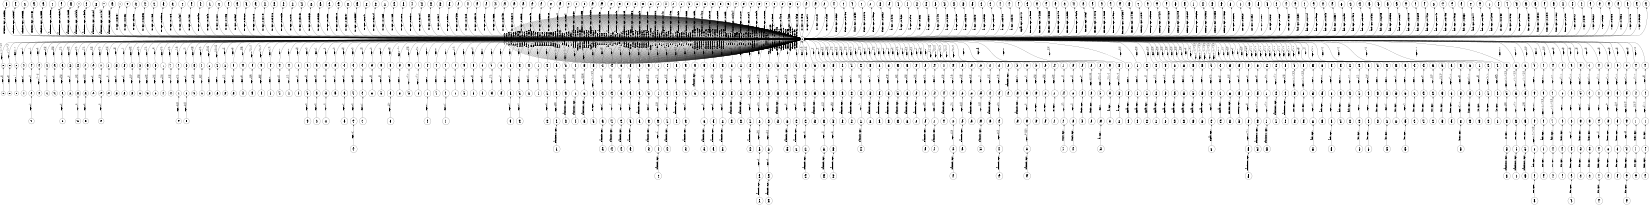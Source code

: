 digraph FST {
rankdir = LR;
size = "8.5,11";
label = "";
center = 1;
orientation = Landscape;
ranksep = "0.4";
nodesep = "0.25";
0 [label = "0", shape = circle, style = bold, fontsize = 14]
	0 -> 0 [label = "selection:一/0.35648", fontsize = 14];
	0 -> 0 [label = "selection:接続/0.31451", fontsize = 14];
	0 -> 0 [label = "selection:指定/0.029575", fontsize = 14];
	0 -> 0 [label = "selection:切り替え/-0.046065", fontsize = 14];
	0 -> 0 [label = "selection:選択/-0.65455", fontsize = 14];
	0 -> 0 [label = "selection:選別/-0.19228", fontsize = 14];
	0 -> 0 [label = "selection:索引/0.0053119", fontsize = 14];
	0 -> 0 [label = "selection:フィルム/0.28384", fontsize = 14];
	0 -> 0 [label = "selection:選出/-0.1494", fontsize = 14];
	0 -> 0 [label = "selection:セレクト/-0.21093", fontsize = 14];
	0 -> 0 [label = "selection:選定/-0.16453", fontsize = 14];
	0 -> 680 [label = "selection:<eps>/0.006936", fontsize = 14];
	0 -> 216 [label = "selection:<eps>/-0.33534", fontsize = 14];
	0 -> 221 [label = "selection:<eps>/-0.50533", fontsize = 14];
	0 -> 225 [label = "selection:<eps>/-0.0765", fontsize = 14];
	0 -> 229 [label = "selection:<eps>/-0.23599", fontsize = 14];
	0 -> 711 [label = "transistors:<eps>/-0.15006", fontsize = 14];
	0 -> 0 [label = "transistors:ｍｏｓ/-0.024184", fontsize = 14];
	0 -> 705 [label = "transistors:<eps>/-0.032574", fontsize = 14];
	0 -> 698 [label = "transistors:<eps>/-0.19099", fontsize = 14];
	0 -> 1 [label = "transistors:<eps>/-0.34842", fontsize = 14];
	0 -> 585 [label = "transistors:<eps>/-0.43542", fontsize = 14];
	0 -> 581 [label = "transistors:<eps>/0.31204", fontsize = 14];
	0 -> 4 [label = "transistors:<eps>/-0.17484", fontsize = 14];
	0 -> 233 [label = "transistors:<eps>/-0.26027", fontsize = 14];
	0 -> 0 [label = "transistors:トランジスタ/-0.67153", fontsize = 14];
	0 -> 7 [label = "st:<eps>/-0.33754", fontsize = 14];
	0 -> 0 [label = "st:後/0.32491", fontsize = 14];
	0 -> 0 [label = "st:st/-0.23672", fontsize = 14];
	0 -> 0 [label = "st:ｓｔ/-0.60229", fontsize = 14];
	0 -> 0 [label = "st:ｓｔ１０/-0.21905", fontsize = 14];
	0 -> 0 [label = "st:ｓｔ３０７/-0.17616", fontsize = 14];
	0 -> 0 [label = "st:ｓt/-0.34047", fontsize = 14];
	0 -> 0 [label = "behaves:な/0.50259", fontsize = 14];
	0 -> 0 [label = "behaves:開始/0.43768", fontsize = 14];
	0 -> 0 [label = "to:対/-0.19348", fontsize = 14];
	0 -> 0 [label = "to:〜/-0.48595", fontsize = 14];
	0 -> 0 [label = "to:乃至/-0.34452", fontsize = 14];
	0 -> 13 [label = "to:<eps>/-0.31832", fontsize = 14];
	0 -> 0 [label = "to:が/-0.10491", fontsize = 14];
	0 -> 0 [label = "to:を/-0.39775", fontsize = 14];
	0 -> 0 [label = "to:に/-0.55959", fontsize = 14];
	0 -> 0 [label = "to:する/-0.23953", fontsize = 14];
	0 -> 0 [label = "to:へ/-0.43565", fontsize = 14];
	0 -> 0 [label = "to:れ/-0.16001", fontsize = 14];
	0 -> 0 [label = "to:項/-0.12919", fontsize = 14];
	0 -> 0 [label = "to:し/-0.30047", fontsize = 14];
	0 -> 0 [label = "to:と/-0.16568", fontsize = 14];
	0 -> 237 [label = "to:<eps>/0.51798", fontsize = 14];
	0 -> 242 [label = "to:<eps>/-0.022356", fontsize = 14];
	0 -> 247 [label = "to:<eps>/-0.17909", fontsize = 14];
	0 -> 252 [label = "to:<eps>/-0.0055072", fontsize = 14];
	0 -> 257 [label = "to:<eps>/-0.11673", fontsize = 14];
	0 -> 261 [label = "to:<eps>/-0.24834", fontsize = 14];
	0 -> 266 [label = "to:<eps>/-0.14031", fontsize = 14];
	0 -> 272 [label = "to:<eps>/-0.038452", fontsize = 14];
	0 -> 277 [label = "to:<eps>/-0.13246", fontsize = 14];
	0 -> 281 [label = "to:<eps>/0.10221", fontsize = 14];
	0 -> 286 [label = "to:<eps>/0.41056", fontsize = 14];
	0 -> 289 [label = "to:<eps>/0.28564", fontsize = 14];
	0 -> 294 [label = "to:<eps>/0.031628", fontsize = 14];
	0 -> 299 [label = "to:<eps>/-0.02113", fontsize = 14];
	0 -> 304 [label = "to:<eps>/0.087149", fontsize = 14];
	0 -> 308 [label = "to:<eps>/-0.034276", fontsize = 14];
	0 -> 312 [label = "to:<eps>/-0.076033", fontsize = 14];
	0 -> 317 [label = "to:<eps>/-0.20191", fontsize = 14];
	0 -> 324 [label = "to:<eps>/-0.098183", fontsize = 14];
	0 -> 331 [label = "to:<eps>/-0.086563", fontsize = 14];
	0 -> 335 [label = "to:<eps>/-0.050533", fontsize = 14];
	0 -> 340 [label = "to:<eps>/-0.12832", fontsize = 14];
	0 -> 345 [label = "to:<eps>/-0.085118", fontsize = 14];
	0 -> 351 [label = "to:<eps>/0.058497", fontsize = 14];
	0 -> 355 [label = "to:<eps>/-0.0053594", fontsize = 14];
	0 -> 361 [label = "to:<eps>/0.26147", fontsize = 14];
	0 -> 367 [label = "to:<eps>/-0.032724", fontsize = 14];
	0 -> 371 [label = "to:<eps>/-0.12863", fontsize = 14];
	0 -> 375 [label = "to:<eps>/-0.17039", fontsize = 14];
	0 -> 380 [label = "to:<eps>/-0.12812", fontsize = 14];
	0 -> 414 [label = "to:<eps>/-0.088311", fontsize = 14];
	0 -> 384 [label = "to:<eps>/0.051784", fontsize = 14];
	0 -> 388 [label = "to:<eps>/0.37858", fontsize = 14];
	0 -> 392 [label = "to:<eps>/0.19914", fontsize = 14];
	0 -> 396 [label = "to:<eps>/0.089811", fontsize = 14];
	0 -> 400 [label = "to:<eps>/-0.094253", fontsize = 14];
	0 -> 404 [label = "to:<eps>/-0.13123", fontsize = 14];
	0 -> 409 [label = "to:<eps>/-0.035119", fontsize = 14];
	0 -> 418 [label = "to:<eps>/-0.18818", fontsize = 14];
	0 -> 424 [label = "to:<eps>/-0.13656", fontsize = 14];
	0 -> 429 [label = "to:<eps>/-0.030439", fontsize = 14];
	0 -> 433 [label = "to:<eps>/-0.062378", fontsize = 14];
	0 -> 438 [label = "to:<eps>/0.089883", fontsize = 14];
	0 -> 442 [label = "to:<eps>/-0.068146", fontsize = 14];
	0 -> 448 [label = "to:<eps>/-0.039597", fontsize = 14];
	0 -> 451 [label = "to:<eps>/0.0009728", fontsize = 14];
	0 -> 455 [label = "to:<eps>/0.023674", fontsize = 14];
	0 -> 10 [label = "to:<eps>/-0.29564", fontsize = 14];
	0 -> 0 [label = "transmit:伝え/-0.10489", fontsize = 14];
	0 -> 17 [label = "transmit:<eps>/0.23631", fontsize = 14];
	0 -> 0 [label = "transmit:する/0.19793", fontsize = 14];
	0 -> 20 [label = "transmit:<eps>/-0.13995", fontsize = 14];
	0 -> 0 [label = "transmit:を/0.16061", fontsize = 14];
	0 -> 469 [label = "transmit:<eps>/-0.040839", fontsize = 14];
	0 -> 465 [label = "transmit:<eps>/0.3468", fontsize = 14];
	0 -> 461 [label = "transmit:<eps>/0.12008", fontsize = 14];
	0 -> 23 [label = "transmit:<eps>/-0.18146", fontsize = 14];
	0 -> 26 [label = "transmit:<eps>/-0.13185", fontsize = 14];
	0 -> 30 [label = "transmit:<eps>/-0.26576", fontsize = 14];
	0 -> 33 [label = "transmit:<eps>/-0.28249", fontsize = 14];
	0 -> 37 [label = "transmit:<eps>/-0.1089", fontsize = 14];
	0 -> 41 [label = "transmit:<eps>/-0.22012", fontsize = 14];
	0 -> 44 [label = "transmit:<eps>/-0.21401", fontsize = 14];
	0 -> 48 [label = "transmit:<eps>/-0.14796", fontsize = 14];
	0 -> 51 [label = "transmit:<eps>/0.14945", fontsize = 14];
	0 -> 54 [label = "transmit:<eps>/0.16666", fontsize = 14];
	0 -> 57 [label = "transmit:<eps>/-0.16056", fontsize = 14];
	0 -> 0 [label = "transmit:透過/-0.12339", fontsize = 14];
	0 -> 60 [label = "transmit:<eps>/-0.14012", fontsize = 14];
	0 -> 0 [label = "transmit:送/-0.089998", fontsize = 14];
	0 -> 0 [label = "transmit:送信/-0.42445", fontsize = 14];
	0 -> 63 [label = "transmit:<eps>/-0.30105", fontsize = 14];
	0 -> 66 [label = "transmit:<eps>/-0.22389", fontsize = 14];
	0 -> 0 [label = "transmit:送出/-0.07541", fontsize = 14];
	0 -> 69 [label = "transmit:<eps>/-0.0693", fontsize = 14];
	0 -> 0 [label = "transmit:伝達/-0.34418", fontsize = 14];
	0 -> 72 [label = "transmit:<eps>/-0.34014", fontsize = 14];
	0 -> 0 [label = "transmit:伝わ/0.027152", fontsize = 14];
	0 -> 86 [label = "transmit:<eps>/-0.12107", fontsize = 14];
	0 -> 0 [label = "transmit:手/0.153", fontsize = 14];
	0 -> 0 [label = "transmit:伝導/0.15887", fontsize = 14];
	0 -> 75 [label = "transmit:<eps>/-0.2041", fontsize = 14];
	0 -> 0 [label = "transmit:送波/-0.27935", fontsize = 14];
	0 -> 0 [label = "transmit:送受信/-0.10268", fontsize = 14];
	0 -> 0 [label = "transmit:伝送/-0.15185", fontsize = 14];
	0 -> 83 [label = "transmit:<eps>/-0.15249", fontsize = 14];
	0 -> 79 [label = "transmit:<eps>/-0.20026", fontsize = 14];
	0 -> 0 [label = "or:若しくは/-0.31853", fontsize = 14];
	0 -> 0 [label = "or:、/-0.059994", fontsize = 14];
	0 -> 89 [label = "or:<eps>/-0.35805", fontsize = 14];
	0 -> 92 [label = "or:<eps>/-0.44273", fontsize = 14];
	0 -> 0 [label = "or:（/0.042917", fontsize = 14];
	0 -> 0 [label = "or:は/-0.1629", fontsize = 14];
	0 -> 0 [label = "or:また/-0.37434", fontsize = 14];
	0 -> 95 [label = "or:<eps>/-0.40386", fontsize = 14];
	0 -> 0 [label = "or:，/-0.065083", fontsize = 14];
	0 -> 0 [label = "or:又/-0.49222", fontsize = 14];
	0 -> 98 [label = "or:<eps>/-0.49465", fontsize = 14];
	0 -> 0 [label = "or:乃至/-0.035285", fontsize = 14];
	0 -> 0 [label = "or:など/-0.18722", fontsize = 14];
	0 -> 0 [label = "or:等/-0.21017", fontsize = 14];
	0 -> 0 [label = "or:や/-0.49173", fontsize = 14];
	0 -> 0 [label = "or:或いは/-0.44208", fontsize = 14];
	0 -> 0 [label = "or:いし/-0.26946", fontsize = 14];
	0 -> 0 [label = "or:あるいは/-0.51215", fontsize = 14];
	0 -> 0 [label = "or:ｏｒ/-0.41052", fontsize = 14];
	0 -> 0 [label = "or:か/-0.29984", fontsize = 14];
	0 -> 0 [label = "or:もしくは/-0.42813", fontsize = 14];
	0 -> 0 [label = "or:／/0.0053898", fontsize = 14];
	0 -> 473 [label = "or:<eps>/-0.15706", fontsize = 14];
	0 -> 0 [label = "or:たり/-0.33187", fontsize = 14];
	0 -> 483 [label = "or:<eps>/-0.20471", fontsize = 14];
	0 -> 487 [label = "or:<eps>/-0.2123", fontsize = 14];
	0 -> 478 [label = "or:<eps>/-0.24268", fontsize = 14];
	0 -> 0 [label = "block:ｂｌｏｃｋ/-0.23992", fontsize = 14];
	0 -> 0 [label = "block:塊/-0.21375", fontsize = 14];
	0 -> 0 [label = "block:塊状/-0.060874", fontsize = 14];
	0 -> 0 [label = "block:妨げ/0.068798", fontsize = 14];
	0 -> 0 [label = "block:枠内/-0.033647", fontsize = 14];
	0 -> 0 [label = "block:バンク/0.26637", fontsize = 14];
	0 -> 0 [label = "block:片/0.016624", fontsize = 14];
	0 -> 0 [label = "block:区間/-0.078018", fontsize = 14];
	0 -> 0 [label = "block:受信/0.16349", fontsize = 14];
	0 -> 107 [label = "block:<eps>/-0.36321", fontsize = 14];
	0 -> 0 [label = "block:ブロック/-0.73637", fontsize = 14];
	0 -> 0 [label = "block:台/0.00043625", fontsize = 14];
	0 -> 104 [label = "block:<eps>/-0.37426", fontsize = 14];
	0 -> 0 [label = "block:構成/-0.10649", fontsize = 14];
	0 -> 101 [label = "block:<eps>/0.26455", fontsize = 14];
	0 -> 0 [label = "block:部/0.020839", fontsize = 14];
	0 -> 491 [label = "block:<eps>/-0.27346", fontsize = 14];
	0 -> 500 [label = "block:<eps>/-0.45962", fontsize = 14];
	0 -> 496 [label = "block:<eps>/-0.20932", fontsize = 14];
	0 -> 504 [label = "a:<eps>/-0.48751", fontsize = 14];
	0 -> 508 [label = "a:<eps>/-0.49231", fontsize = 14];
	0 -> 512 [label = "a:<eps>/-0.3412", fontsize = 14];
	0 -> 516 [label = "a:<eps>/-0.3262", fontsize = 14];
	0 -> 520 [label = "a:<eps>/-0.30871", fontsize = 14];
	0 -> 524 [label = "a:<eps>/-0.41475", fontsize = 14];
	0 -> 528 [label = "a:<eps>/-0.42035", fontsize = 14];
	0 -> 532 [label = "a:<eps>/-0.31725", fontsize = 14];
	0 -> 536 [label = "a:<eps>/-0.33475", fontsize = 14];
	0 -> 540 [label = "a:<eps>/-0.35757", fontsize = 14];
	0 -> 545 [label = "a:<eps>/-0.29903", fontsize = 14];
	0 -> 0 [label = "a:また/-0.28764", fontsize = 14];
	0 -> 0 [label = "a:a/-0.27632", fontsize = 14];
	0 -> 0 [label = "a:、/-0.53146", fontsize = 14];
	0 -> 110 [label = "a:<eps>/-0.31884", fontsize = 14];
	0 -> 0 [label = "a:た/-0.4067", fontsize = 14];
	0 -> 0 [label = "a:その/-0.33499", fontsize = 14];
	0 -> 0 [label = "a:は/-0.45571", fontsize = 14];
	0 -> 113 [label = "a:<eps>/-0.39478", fontsize = 14];
	0 -> 116 [label = "a:<eps>/-0.33191", fontsize = 14];
	0 -> 0 [label = "a:さらに/-0.27717", fontsize = 14];
	0 -> 0 [label = "a:する/-0.4215", fontsize = 14];
	0 -> 0 [label = "a:る/-0.33829", fontsize = 14];
	0 -> 0 [label = "a:１/-0.33059", fontsize = 14];
	0 -> 0 [label = "a:ａ/-0.36908", fontsize = 14];
	0 -> 0 [label = "a:半/-0.29268", fontsize = 14];
	0 -> 0 [label = "signal:信号/-0.74932", fontsize = 14];
	0 -> 0 [label = "signal:強度/0.25664", fontsize = 14];
	0 -> 0 [label = "signal:クロック/-0.05684", fontsize = 14];
	0 -> 549 [label = "signal:<eps>/0.37742", fontsize = 14];
	0 -> 150 [label = "between:<eps>/-0.48089", fontsize = 14];
	0 -> 0 [label = "between:間/-0.54407", fontsize = 14];
	0 -> 0 [label = "between:を/0.31376", fontsize = 14];
	0 -> 146 [label = "between:<eps>/-0.42253", fontsize = 14];
	0 -> 153 [label = "between:<eps>/-0.53888", fontsize = 14];
	0 -> 137 [label = "between:<eps>/-0.61418", fontsize = 14];
	0 -> 134 [label = "between:<eps>/-0.25551", fontsize = 14];
	0 -> 130 [label = "between:<eps>/-0.40246", fontsize = 14];
	0 -> 126 [label = "between:<eps>/-0.564", fontsize = 14];
	0 -> 122 [label = "between:<eps>/-0.48446", fontsize = 14];
	0 -> 119 [label = "between:<eps>/-0.48089", fontsize = 14];
	0 -> 0 [label = "between:の/-0.18957", fontsize = 14];
	0 -> 156 [label = "between:<eps>/-0.40611", fontsize = 14];
	0 -> 553 [label = "between:<eps>/-0.042934", fontsize = 14];
	0 -> 141 [label = "between:<eps>/-0.47991", fontsize = 14];
	0 -> 160 [label = "memory:<eps>/-0.3797", fontsize = 14];
	0 -> 0 [label = "memory:メモリ/-0.74373", fontsize = 14];
	0 -> 163 [label = "memory:<eps>/-0.39282", fontsize = 14];
	0 -> 166 [label = "memory:<eps>/-0.44241", fontsize = 14];
	0 -> 0 [label = "memory:記憶/-0.50651", fontsize = 14];
	0 -> 0 [label = "memory:メモリー/-0.33213", fontsize = 14];
	0 -> 692 [label = "memory:<eps>/-0.17328", fontsize = 14];
	0 -> 686 [label = "memory:<eps>/-0.22405", fontsize = 14];
	0 -> 577 [label = "memory:<eps>/-0.30284", fontsize = 14];
	0 -> 573 [label = "memory:<eps>/-0.56252", fontsize = 14];
	0 -> 568 [label = "memory:<eps>/-0.29502", fontsize = 14];
	0 -> 563 [label = "memory:<eps>/-0.28833", fontsize = 14];
	0 -> 557 [label = "memory:<eps>/-0.40362", fontsize = 14];
	0 -> 0 [label = "memory:の/0.33409", fontsize = 14];
	0 -> 0 [label = "memory:用/0.19475", fontsize = 14];
	0 -> 0 [label = "mt:ｍｔ/-0.69921", fontsize = 14];
	0 -> 0 [label = "mt:ｍｔ〜/-0.34281", fontsize = 14];
	0 -> 607 [label = "mt:<eps>/-0.26606", fontsize = 14];
	0 -> 603 [label = "mt:<eps>/-0.30928", fontsize = 14];
	0 -> 598 [label = "mt:<eps>/-0.18921", fontsize = 14];
	0 -> 594 [label = "mt:<eps>/-0.28601", fontsize = 14];
	0 -> 589 [label = "mt:<eps>/-0.3067", fontsize = 14];
	0 -> 0 [label = "mt:ｓｔ/0.17723", fontsize = 14];
	0 -> 0 [label = "mt:mt/-0.3401", fontsize = 14];
	0 -> 173 [label = "mt:<eps>/0.10929", fontsize = 14];
	0 -> 0 [label = "mt:ｍ/0.23582", fontsize = 14];
	0 -> 169 [label = "mt:<eps>/0.16612", fontsize = 14];
	0 -> 717 [label = "and:<eps>/-0.3258", fontsize = 14];
	0 -> 723 [label = "and:<eps>/-0.27704", fontsize = 14];
	0 -> 730 [label = "and:<eps>/-0.49062", fontsize = 14];
	0 -> 736 [label = "and:<eps>/-0.15043", fontsize = 14];
	0 -> 651 [label = "and:<eps>/-0.65577", fontsize = 14];
	0 -> 647 [label = "and:<eps>/-0.60451", fontsize = 14];
	0 -> 643 [label = "and:<eps>/-0.44573", fontsize = 14];
	0 -> 639 [label = "and:<eps>/-0.31897", fontsize = 14];
	0 -> 634 [label = "and:<eps>/-0.3466", fontsize = 14];
	0 -> 630 [label = "and:<eps>/-0.62755", fontsize = 14];
	0 -> 625 [label = "and:<eps>/-0.35836", fontsize = 14];
	0 -> 0 [label = "and:ａｎｄ/-0.32098", fontsize = 14];
	0 -> 0 [label = "and:および/-0.59005", fontsize = 14];
	0 -> 0 [label = "and:とも/-0.22509", fontsize = 14];
	0 -> 0 [label = "and:及び/-0.5598", fontsize = 14];
	0 -> 0 [label = "and:／/-0.17653", fontsize = 14];
	0 -> 0 [label = "and:や/-0.42382", fontsize = 14];
	0 -> 0 [label = "and:・/-0.23966", fontsize = 14];
	0 -> 0 [label = "and:，/-0.43971", fontsize = 14];
	0 -> 183 [label = "and:<eps>/-0.2664", fontsize = 14];
	0 -> 0 [label = "and:り/-0.37128", fontsize = 14];
	0 -> 0 [label = "and:し/-0.19941", fontsize = 14];
	0 -> 180 [label = "and:<eps>/-0.37709", fontsize = 14];
	0 -> 176 [label = "and:<eps>/-0.36289", fontsize = 14];
	0 -> 0 [label = "and:と/-0.55896", fontsize = 14];
	0 -> 0 [label = "and:、/-0.41499", fontsize = 14];
	0 -> 621 [label = "and:<eps>/-0.44732", fontsize = 14];
	0 -> 742 [label = "and:<eps>/-0.21742", fontsize = 14];
	0 -> 749 [label = "and:<eps>/-0.37483", fontsize = 14];
	0 -> 755 [label = "and:<eps>/-0.49162", fontsize = 14];
	0 -> 761 [label = "and:<eps>/-0.35631", fontsize = 14];
	0 -> 768 [label = "and:<eps>/-0.5144", fontsize = 14];
	0 -> 611 [label = "and:<eps>/-0.24431", fontsize = 14];
	0 -> 616 [label = "and:<eps>/-0.42798", fontsize = 14];
	0 -> 774 [label = "bit:<eps>/-0.087587", fontsize = 14];
	0 -> 0 [label = "bit:ビット/-0.74496", fontsize = 14];
	0 -> 0 [label = "bit:ｂｉｔ/-0.29983", fontsize = 14];
	0 -> 664 [label = "bit:<eps>/-0.40462", fontsize = 14];
	0 -> 659 [label = "bit:<eps>/-0.40868", fontsize = 14];
	0 -> 655 [label = "bit:<eps>/-0.68788", fontsize = 14];
	0 -> 0 [label = "lines:ライン/-0.45519", fontsize = 14];
	0 -> 0 [label = "lines:配線/-0.21315", fontsize = 14];
	0 -> 186 [label = "lines:<eps>/-0.35788", fontsize = 14];
	0 -> 0 [label = "lines:線/-0.63879", fontsize = 14];
	0 -> 0 [label = "lines:行/0.073124", fontsize = 14];
	0 -> 668 [label = "lines:<eps>/-0.21515", fontsize = 14];
	0 -> 672 [label = "lines:<eps>/-0.11802", fontsize = 14];
	0 -> 676 [label = "lines:<eps>/-0.24751", fontsize = 14];
	0 -> 0 [label = "lines:列/-0.037499", fontsize = 14];
	0 -> 0 [label = "lines:線路/-0.36406", fontsize = 14];
	0 -> 0 [label = "42:４２/-0.74859", fontsize = 14];
	0 -> 0 [label = "42:４１/0.12052", fontsize = 14];
	0 -> 0 [label = "42:42/-0.36064", fontsize = 14];
	0 -> 0 [label = "42:４４/0.14609", fontsize = 14];
	0 -> 212 [label = ".:<eps>/-0.60702", fontsize = 14];
	0 -> 189 [label = ".:<eps>/-0.37591", fontsize = 14];
	0 -> 192 [label = ".:<eps>/-0.56222", fontsize = 14];
	0 -> 0 [label = ".:。/-0.62093", fontsize = 14];
	0 -> 195 [label = ".:<eps>/-0.5232", fontsize = 14];
	0 -> 198 [label = ".:<eps>/-0.67686", fontsize = 14];
	0 -> 202 [label = ".:<eps>/-0.40936", fontsize = 14];
	0 -> 0 [label = ".:る/-0.36042", fontsize = 14];
	0 -> 206 [label = ".:<eps>/-0.70148", fontsize = 14];
	0 -> 209 [label = ".:<eps>/-0.38263", fontsize = 14];
1 [label = "1", shape = circle, style = solid, fontsize = 14]
2 [label = "2", shape = circle, style = solid, fontsize = 14]
	2 -> 3 [label = "<eps>:用", fontsize = 14];
3 [label = "3", shape = circle, style = solid, fontsize = 14]
	3 -> 0 [label = "<eps>:トランジスタ", fontsize = 14];
4 [label = "4", shape = circle, style = solid, fontsize = 14]
5 [label = "5", shape = circle, style = solid, fontsize = 14]
	5 -> 6 [label = "<eps>:用", fontsize = 14];
6 [label = "6", shape = circle, style = solid, fontsize = 14]
	6 -> 0 [label = "<eps>:トランジス", fontsize = 14];
7 [label = "7", shape = circle, style = solid, fontsize = 14]
8 [label = "8", shape = circle, style = solid, fontsize = 14]
	8 -> 9 [label = "<eps>:「", fontsize = 14];
9 [label = "9", shape = circle, style = solid, fontsize = 14]
	9 -> 0 [label = "<eps>:ｓｔ", fontsize = 14];
10 [label = "10", shape = circle, style = solid, fontsize = 14]
11 [label = "11", shape = circle, style = solid, fontsize = 14]
	11 -> 12 [label = "<eps>:に", fontsize = 14];
12 [label = "12", shape = circle, style = solid, fontsize = 14]
	12 -> 0 [label = "<eps>:し", fontsize = 14];
13 [label = "13", shape = circle, style = solid, fontsize = 14]
14 [label = "14", shape = circle, style = solid, fontsize = 14]
	14 -> 15 [label = "<eps>:に", fontsize = 14];
15 [label = "15", shape = circle, style = solid, fontsize = 14]
	15 -> 16 [label = "<eps>:対", fontsize = 14];
16 [label = "16", shape = circle, style = solid, fontsize = 14]
	16 -> 0 [label = "<eps>:し", fontsize = 14];
17 [label = "17", shape = circle, style = solid, fontsize = 14]
18 [label = "18", shape = circle, style = solid, fontsize = 14]
	18 -> 19 [label = "<eps>:データ", fontsize = 14];
19 [label = "19", shape = circle, style = solid, fontsize = 14]
	19 -> 0 [label = "<eps>:を", fontsize = 14];
20 [label = "20", shape = circle, style = solid, fontsize = 14]
21 [label = "21", shape = circle, style = solid, fontsize = 14]
	21 -> 22 [label = "<eps>:が", fontsize = 14];
22 [label = "22", shape = circle, style = solid, fontsize = 14]
	22 -> 0 [label = "<eps>:伝達", fontsize = 14];
23 [label = "23", shape = circle, style = solid, fontsize = 14]
24 [label = "24", shape = circle, style = solid, fontsize = 14]
	24 -> 25 [label = "<eps>:を", fontsize = 14];
25 [label = "25", shape = circle, style = solid, fontsize = 14]
	25 -> 0 [label = "<eps>:透過", fontsize = 14];
26 [label = "26", shape = circle, style = solid, fontsize = 14]
27 [label = "27", shape = circle, style = solid, fontsize = 14]
	27 -> 28 [label = "<eps>:を", fontsize = 14];
28 [label = "28", shape = circle, style = solid, fontsize = 14]
	28 -> 29 [label = "<eps>:透過", fontsize = 14];
29 [label = "29", shape = circle, style = solid, fontsize = 14]
	29 -> 0 [label = "<eps>:する", fontsize = 14];
30 [label = "30", shape = circle, style = solid, fontsize = 14]
31 [label = "31", shape = circle, style = solid, fontsize = 14]
	31 -> 32 [label = "<eps>:を", fontsize = 14];
32 [label = "32", shape = circle, style = solid, fontsize = 14]
	32 -> 0 [label = "<eps>:送信", fontsize = 14];
33 [label = "33", shape = circle, style = solid, fontsize = 14]
34 [label = "34", shape = circle, style = solid, fontsize = 14]
	34 -> 35 [label = "<eps>:を", fontsize = 14];
35 [label = "35", shape = circle, style = solid, fontsize = 14]
	35 -> 36 [label = "<eps>:送信", fontsize = 14];
36 [label = "36", shape = circle, style = solid, fontsize = 14]
	36 -> 0 [label = "<eps>:する", fontsize = 14];
37 [label = "37", shape = circle, style = solid, fontsize = 14]
38 [label = "38", shape = circle, style = solid, fontsize = 14]
	38 -> 39 [label = "<eps>:を", fontsize = 14];
39 [label = "39", shape = circle, style = solid, fontsize = 14]
	39 -> 40 [label = "<eps>:送出", fontsize = 14];
40 [label = "40", shape = circle, style = solid, fontsize = 14]
	40 -> 0 [label = "<eps>:する", fontsize = 14];
41 [label = "41", shape = circle, style = solid, fontsize = 14]
42 [label = "42", shape = circle, style = solid, fontsize = 14]
	42 -> 43 [label = "<eps>:を", fontsize = 14];
43 [label = "43", shape = circle, style = solid, fontsize = 14]
	43 -> 0 [label = "<eps>:伝達", fontsize = 14];
44 [label = "44", shape = circle, style = solid, fontsize = 14]
45 [label = "45", shape = circle, style = solid, fontsize = 14]
	45 -> 46 [label = "<eps>:を", fontsize = 14];
46 [label = "46", shape = circle, style = solid, fontsize = 14]
	46 -> 47 [label = "<eps>:伝達", fontsize = 14];
47 [label = "47", shape = circle, style = solid, fontsize = 14]
	47 -> 0 [label = "<eps>:する", fontsize = 14];
48 [label = "48", shape = circle, style = solid, fontsize = 14]
49 [label = "49", shape = circle, style = solid, fontsize = 14]
	49 -> 50 [label = "<eps>:を", fontsize = 14];
50 [label = "50", shape = circle, style = solid, fontsize = 14]
	50 -> 0 [label = "<eps>:伝送", fontsize = 14];
51 [label = "51", shape = circle, style = solid, fontsize = 14]
52 [label = "52", shape = circle, style = solid, fontsize = 14]
	52 -> 53 [label = "<eps>:を", fontsize = 14];
53 [label = "53", shape = circle, style = solid, fontsize = 14]
	53 -> 0 [label = "<eps>:通", fontsize = 14];
54 [label = "54", shape = circle, style = solid, fontsize = 14]
55 [label = "55", shape = circle, style = solid, fontsize = 14]
	55 -> 56 [label = "<eps>:行", fontsize = 14];
56 [label = "56", shape = circle, style = solid, fontsize = 14]
	56 -> 0 [label = "<eps>:う", fontsize = 14];
57 [label = "57", shape = circle, style = solid, fontsize = 14]
58 [label = "58", shape = circle, style = solid, fontsize = 14]
	58 -> 59 [label = "<eps>:及び", fontsize = 14];
59 [label = "59", shape = circle, style = solid, fontsize = 14]
	59 -> 0 [label = "<eps>:送信", fontsize = 14];
60 [label = "60", shape = circle, style = solid, fontsize = 14]
61 [label = "61", shape = circle, style = solid, fontsize = 14]
	61 -> 62 [label = "<eps>:透過", fontsize = 14];
62 [label = "62", shape = circle, style = solid, fontsize = 14]
	62 -> 0 [label = "<eps>:する", fontsize = 14];
63 [label = "63", shape = circle, style = solid, fontsize = 14]
64 [label = "64", shape = circle, style = solid, fontsize = 14]
	64 -> 65 [label = "<eps>:送信", fontsize = 14];
65 [label = "65", shape = circle, style = solid, fontsize = 14]
	65 -> 0 [label = "<eps>:する", fontsize = 14];
66 [label = "66", shape = circle, style = solid, fontsize = 14]
67 [label = "67", shape = circle, style = solid, fontsize = 14]
	67 -> 68 [label = "<eps>:送信", fontsize = 14];
68 [label = "68", shape = circle, style = solid, fontsize = 14]
	68 -> 0 [label = "<eps>:用", fontsize = 14];
69 [label = "69", shape = circle, style = solid, fontsize = 14]
70 [label = "70", shape = circle, style = solid, fontsize = 14]
	70 -> 71 [label = "<eps>:送出", fontsize = 14];
71 [label = "71", shape = circle, style = solid, fontsize = 14]
	71 -> 0 [label = "<eps>:する", fontsize = 14];
72 [label = "72", shape = circle, style = solid, fontsize = 14]
73 [label = "73", shape = circle, style = solid, fontsize = 14]
	73 -> 74 [label = "<eps>:伝達", fontsize = 14];
74 [label = "74", shape = circle, style = solid, fontsize = 14]
	74 -> 0 [label = "<eps>:する", fontsize = 14];
75 [label = "75", shape = circle, style = solid, fontsize = 14]
76 [label = "76", shape = circle, style = solid, fontsize = 14]
	76 -> 77 [label = "<eps>:伝達", fontsize = 14];
77 [label = "77", shape = circle, style = solid, fontsize = 14]
	77 -> 78 [label = "<eps>:する", fontsize = 14];
78 [label = "78", shape = circle, style = solid, fontsize = 14]
	78 -> 0 [label = "<eps>:ため", fontsize = 14];
79 [label = "79", shape = circle, style = solid, fontsize = 14]
80 [label = "80", shape = circle, style = solid, fontsize = 14]
	80 -> 81 [label = "<eps>:伝達", fontsize = 14];
81 [label = "81", shape = circle, style = solid, fontsize = 14]
	81 -> 82 [label = "<eps>:を", fontsize = 14];
82 [label = "82", shape = circle, style = solid, fontsize = 14]
	82 -> 0 [label = "<eps>:行", fontsize = 14];
83 [label = "83", shape = circle, style = solid, fontsize = 14]
84 [label = "84", shape = circle, style = solid, fontsize = 14]
	84 -> 85 [label = "<eps>:伝達", fontsize = 14];
85 [label = "85", shape = circle, style = solid, fontsize = 14]
	85 -> 0 [label = "<eps>:可能", fontsize = 14];
86 [label = "86", shape = circle, style = solid, fontsize = 14]
87 [label = "87", shape = circle, style = solid, fontsize = 14]
	87 -> 88 [label = "<eps>:授受", fontsize = 14];
88 [label = "88", shape = circle, style = solid, fontsize = 14]
	88 -> 0 [label = "<eps>:する", fontsize = 14];
89 [label = "89", shape = circle, style = solid, fontsize = 14]
90 [label = "90", shape = circle, style = solid, fontsize = 14]
	90 -> 91 [label = "<eps>:、", fontsize = 14];
91 [label = "91", shape = circle, style = solid, fontsize = 14]
	91 -> 0 [label = "<eps>:或いは", fontsize = 14];
92 [label = "92", shape = circle, style = solid, fontsize = 14]
93 [label = "93", shape = circle, style = solid, fontsize = 14]
	93 -> 94 [label = "<eps>:、", fontsize = 14];
94 [label = "94", shape = circle, style = solid, fontsize = 14]
	94 -> 0 [label = "<eps>:あるいは", fontsize = 14];
95 [label = "95", shape = circle, style = solid, fontsize = 14]
96 [label = "96", shape = circle, style = solid, fontsize = 14]
	96 -> 97 [label = "<eps>:また", fontsize = 14];
97 [label = "97", shape = circle, style = solid, fontsize = 14]
	97 -> 0 [label = "<eps>:は", fontsize = 14];
98 [label = "98", shape = circle, style = solid, fontsize = 14]
99 [label = "99", shape = circle, style = solid, fontsize = 14]
	99 -> 100 [label = "<eps>:又", fontsize = 14];
100 [label = "100", shape = circle, style = solid, fontsize = 14]
	100 -> 0 [label = "<eps>:は", fontsize = 14];
101 [label = "101", shape = circle, style = solid, fontsize = 14]
102 [label = "102", shape = circle, style = solid, fontsize = 14]
	102 -> 103 [label = "<eps>:用", fontsize = 14];
103 [label = "103", shape = circle, style = solid, fontsize = 14]
	103 -> 0 [label = "<eps>:基板", fontsize = 14];
104 [label = "104", shape = circle, style = solid, fontsize = 14]
105 [label = "105", shape = circle, style = solid, fontsize = 14]
	105 -> 106 [label = "<eps>:回路", fontsize = 14];
106 [label = "106", shape = circle, style = solid, fontsize = 14]
	106 -> 0 [label = "<eps>:ブロック", fontsize = 14];
107 [label = "107", shape = circle, style = solid, fontsize = 14]
108 [label = "108", shape = circle, style = solid, fontsize = 14]
	108 -> 109 [label = "<eps>:機能", fontsize = 14];
109 [label = "109", shape = circle, style = solid, fontsize = 14]
	109 -> 0 [label = "<eps>:ブロック", fontsize = 14];
110 [label = "110", shape = circle, style = solid, fontsize = 14]
111 [label = "111", shape = circle, style = solid, fontsize = 14]
	111 -> 112 [label = "<eps>:、", fontsize = 14];
112 [label = "112", shape = circle, style = solid, fontsize = 14]
	112 -> 0 [label = "<eps>:これ", fontsize = 14];
113 [label = "113", shape = circle, style = solid, fontsize = 14]
114 [label = "114", shape = circle, style = solid, fontsize = 14]
	114 -> 115 [label = "<eps>:は", fontsize = 14];
115 [label = "115", shape = circle, style = solid, fontsize = 14]
	115 -> 0 [label = "<eps>:、", fontsize = 14];
116 [label = "116", shape = circle, style = solid, fontsize = 14]
117 [label = "117", shape = circle, style = solid, fontsize = 14]
	117 -> 118 [label = "<eps>:また", fontsize = 14];
118 [label = "118", shape = circle, style = solid, fontsize = 14]
	118 -> 0 [label = "<eps>:、", fontsize = 14];
119 [label = "119", shape = circle, style = solid, fontsize = 14]
120 [label = "120", shape = circle, style = solid, fontsize = 14]
	120 -> 121 [label = "<eps>:の", fontsize = 14];
121 [label = "121", shape = circle, style = solid, fontsize = 14]
	121 -> 0 [label = "<eps>:間", fontsize = 14];
122 [label = "122", shape = circle, style = solid, fontsize = 14]
123 [label = "123", shape = circle, style = solid, fontsize = 14]
	123 -> 124 [label = "<eps>:の", fontsize = 14];
124 [label = "124", shape = circle, style = solid, fontsize = 14]
	124 -> 125 [label = "<eps>:間", fontsize = 14];
125 [label = "125", shape = circle, style = solid, fontsize = 14]
	125 -> 0 [label = "<eps>:の", fontsize = 14];
126 [label = "126", shape = circle, style = solid, fontsize = 14]
127 [label = "127", shape = circle, style = solid, fontsize = 14]
	127 -> 128 [label = "<eps>:の", fontsize = 14];
128 [label = "128", shape = circle, style = solid, fontsize = 14]
	128 -> 129 [label = "<eps>:間", fontsize = 14];
129 [label = "129", shape = circle, style = solid, fontsize = 14]
	129 -> 0 [label = "<eps>:に", fontsize = 14];
130 [label = "130", shape = circle, style = solid, fontsize = 14]
131 [label = "131", shape = circle, style = solid, fontsize = 14]
	131 -> 132 [label = "<eps>:の", fontsize = 14];
132 [label = "132", shape = circle, style = solid, fontsize = 14]
	132 -> 133 [label = "<eps>:間", fontsize = 14];
133 [label = "133", shape = circle, style = solid, fontsize = 14]
	133 -> 0 [label = "<eps>:を", fontsize = 14];
134 [label = "134", shape = circle, style = solid, fontsize = 14]
135 [label = "135", shape = circle, style = solid, fontsize = 14]
	135 -> 136 [label = "<eps>:と", fontsize = 14];
136 [label = "136", shape = circle, style = solid, fontsize = 14]
	136 -> 0 [label = "<eps>:の", fontsize = 14];
137 [label = "137", shape = circle, style = solid, fontsize = 14]
138 [label = "138", shape = circle, style = solid, fontsize = 14]
	138 -> 139 [label = "<eps>:と", fontsize = 14];
139 [label = "139", shape = circle, style = solid, fontsize = 14]
	139 -> 140 [label = "<eps>:の", fontsize = 14];
140 [label = "140", shape = circle, style = solid, fontsize = 14]
	140 -> 0 [label = "<eps>:間", fontsize = 14];
141 [label = "141", shape = circle, style = solid, fontsize = 14]
142 [label = "142", shape = circle, style = solid, fontsize = 14]
	142 -> 143 [label = "<eps>:と", fontsize = 14];
143 [label = "143", shape = circle, style = solid, fontsize = 14]
	143 -> 144 [label = "<eps>:の", fontsize = 14];
144 [label = "144", shape = circle, style = solid, fontsize = 14]
	144 -> 145 [label = "<eps>:間", fontsize = 14];
145 [label = "145", shape = circle, style = solid, fontsize = 14]
	145 -> 0 [label = "<eps>:の", fontsize = 14];
146 [label = "146", shape = circle, style = solid, fontsize = 14]
147 [label = "147", shape = circle, style = solid, fontsize = 14]
	147 -> 148 [label = "<eps>:と", fontsize = 14];
148 [label = "148", shape = circle, style = solid, fontsize = 14]
	148 -> 149 [label = "<eps>:に", fontsize = 14];
149 [label = "149", shape = circle, style = solid, fontsize = 14]
	149 -> 0 [label = "<eps>:間", fontsize = 14];
150 [label = "150", shape = circle, style = solid, fontsize = 14]
151 [label = "151", shape = circle, style = solid, fontsize = 14]
	151 -> 152 [label = "<eps>:間", fontsize = 14];
152 [label = "152", shape = circle, style = solid, fontsize = 14]
	152 -> 0 [label = "<eps>:の", fontsize = 14];
153 [label = "153", shape = circle, style = solid, fontsize = 14]
154 [label = "154", shape = circle, style = solid, fontsize = 14]
	154 -> 155 [label = "<eps>:間", fontsize = 14];
155 [label = "155", shape = circle, style = solid, fontsize = 14]
	155 -> 0 [label = "<eps>:に", fontsize = 14];
156 [label = "156", shape = circle, style = solid, fontsize = 14]
157 [label = "157", shape = circle, style = solid, fontsize = 14]
	157 -> 158 [label = "<eps>:同士", fontsize = 14];
158 [label = "158", shape = circle, style = solid, fontsize = 14]
	158 -> 159 [label = "<eps>:の", fontsize = 14];
159 [label = "159", shape = circle, style = solid, fontsize = 14]
	159 -> 0 [label = "<eps>:間", fontsize = 14];
160 [label = "160", shape = circle, style = solid, fontsize = 14]
161 [label = "161", shape = circle, style = solid, fontsize = 14]
	161 -> 162 [label = "<eps>:・", fontsize = 14];
162 [label = "162", shape = circle, style = solid, fontsize = 14]
	162 -> 0 [label = "<eps>:メモリ", fontsize = 14];
163 [label = "163", shape = circle, style = solid, fontsize = 14]
164 [label = "164", shape = circle, style = solid, fontsize = 14]
	164 -> 165 [label = "<eps>:メモリ", fontsize = 14];
165 [label = "165", shape = circle, style = solid, fontsize = 14]
	165 -> 0 [label = "<eps>:装置", fontsize = 14];
166 [label = "166", shape = circle, style = solid, fontsize = 14]
167 [label = "167", shape = circle, style = solid, fontsize = 14]
	167 -> 168 [label = "<eps>:メモリ", fontsize = 14];
168 [label = "168", shape = circle, style = solid, fontsize = 14]
	168 -> 0 [label = "<eps>:セル", fontsize = 14];
169 [label = "169", shape = circle, style = solid, fontsize = 14]
170 [label = "170", shape = circle, style = solid, fontsize = 14]
	170 -> 171 [label = "<eps>:ｔ", fontsize = 14];
171 [label = "171", shape = circle, style = solid, fontsize = 14]
	171 -> 172 [label = "<eps>:・", fontsize = 14];
172 [label = "172", shape = circle, style = solid, fontsize = 14]
	172 -> 0 [label = "<eps>:ｍ", fontsize = 14];
173 [label = "173", shape = circle, style = solid, fontsize = 14]
174 [label = "174", shape = circle, style = solid, fontsize = 14]
	174 -> 175 [label = "<eps>:ｍ", fontsize = 14];
175 [label = "175", shape = circle, style = solid, fontsize = 14]
	175 -> 0 [label = "<eps>:ｔ", fontsize = 14];
176 [label = "176", shape = circle, style = solid, fontsize = 14]
177 [label = "177", shape = circle, style = solid, fontsize = 14]
	177 -> 178 [label = "<eps>:と", fontsize = 14];
178 [label = "178", shape = circle, style = solid, fontsize = 14]
	178 -> 179 [label = "<eps>:し", fontsize = 14];
179 [label = "179", shape = circle, style = solid, fontsize = 14]
	179 -> 0 [label = "<eps>:、", fontsize = 14];
180 [label = "180", shape = circle, style = solid, fontsize = 14]
181 [label = "181", shape = circle, style = solid, fontsize = 14]
	181 -> 182 [label = "<eps>:と", fontsize = 14];
182 [label = "182", shape = circle, style = solid, fontsize = 14]
	182 -> 0 [label = "<eps>:とも", fontsize = 14];
183 [label = "183", shape = circle, style = solid, fontsize = 14]
184 [label = "184", shape = circle, style = solid, fontsize = 14]
	184 -> 185 [label = "<eps>:り", fontsize = 14];
185 [label = "185", shape = circle, style = solid, fontsize = 14]
	185 -> 0 [label = "<eps>:、", fontsize = 14];
186 [label = "186", shape = circle, style = solid, fontsize = 14]
187 [label = "187", shape = circle, style = solid, fontsize = 14]
	187 -> 188 [label = "<eps>:線", fontsize = 14];
188 [label = "188", shape = circle, style = solid, fontsize = 14]
	188 -> 0 [label = "<eps>:対", fontsize = 14];
189 [label = "189", shape = circle, style = solid, fontsize = 14]
190 [label = "190", shape = circle, style = solid, fontsize = 14]
	190 -> 191 [label = "<eps>:た", fontsize = 14];
191 [label = "191", shape = circle, style = solid, fontsize = 14]
	191 -> 0 [label = "<eps>:。", fontsize = 14];
192 [label = "192", shape = circle, style = solid, fontsize = 14]
193 [label = "193", shape = circle, style = solid, fontsize = 14]
	193 -> 194 [label = "<eps>:する", fontsize = 14];
194 [label = "194", shape = circle, style = solid, fontsize = 14]
	194 -> 0 [label = "<eps>:。", fontsize = 14];
195 [label = "195", shape = circle, style = solid, fontsize = 14]
196 [label = "196", shape = circle, style = solid, fontsize = 14]
	196 -> 197 [label = "<eps>:い", fontsize = 14];
197 [label = "197", shape = circle, style = solid, fontsize = 14]
	197 -> 0 [label = "<eps>:。", fontsize = 14];
198 [label = "198", shape = circle, style = solid, fontsize = 14]
199 [label = "199", shape = circle, style = solid, fontsize = 14]
	199 -> 200 [label = "<eps>:い", fontsize = 14];
200 [label = "200", shape = circle, style = solid, fontsize = 14]
	200 -> 201 [label = "<eps>:る", fontsize = 14];
201 [label = "201", shape = circle, style = solid, fontsize = 14]
	201 -> 0 [label = "<eps>:。", fontsize = 14];
202 [label = "202", shape = circle, style = solid, fontsize = 14]
203 [label = "203", shape = circle, style = solid, fontsize = 14]
	203 -> 204 [label = "<eps>:い", fontsize = 14];
204 [label = "204", shape = circle, style = solid, fontsize = 14]
	204 -> 205 [label = "<eps>:く", fontsize = 14];
205 [label = "205", shape = circle, style = solid, fontsize = 14]
	205 -> 0 [label = "<eps>:。", fontsize = 14];
206 [label = "206", shape = circle, style = solid, fontsize = 14]
207 [label = "207", shape = circle, style = solid, fontsize = 14]
	207 -> 208 [label = "<eps>:る", fontsize = 14];
208 [label = "208", shape = circle, style = solid, fontsize = 14]
	208 -> 0 [label = "<eps>:。", fontsize = 14];
209 [label = "209", shape = circle, style = solid, fontsize = 14]
210 [label = "210", shape = circle, style = solid, fontsize = 14]
	210 -> 211 [label = "<eps>:う", fontsize = 14];
211 [label = "211", shape = circle, style = solid, fontsize = 14]
	211 -> 0 [label = "<eps>:。", fontsize = 14];
212 [label = "212", shape = circle, style = solid, fontsize = 14]
213 [label = "213", shape = circle, style = solid, fontsize = 14]
	213 -> 214 [label = "<eps>:あ", fontsize = 14];
214 [label = "214", shape = circle, style = solid, fontsize = 14]
	214 -> 215 [label = "<eps>:る", fontsize = 14];
215 [label = "215", shape = circle, style = solid, fontsize = 14]
	215 -> 0 [label = "<eps>:。", fontsize = 14];
216 [label = "216", shape = circle, style = solid, fontsize = 14]
217 [label = "217", shape = circle, style = solid, fontsize = 14]
	217 -> 218 [label = "transistors:<eps>", fontsize = 14];
218 [label = "218", shape = circle, style = solid, fontsize = 14]
	218 -> 219 [label = "<eps>:選択", fontsize = 14];
219 [label = "219", shape = circle, style = solid, fontsize = 14]
	219 -> 220 [label = "<eps>:用", fontsize = 14];
220 [label = "220", shape = circle, style = solid, fontsize = 14]
	220 -> 0 [label = "<eps>:トランジスタ", fontsize = 14];
221 [label = "221", shape = circle, style = solid, fontsize = 14]
222 [label = "222", shape = circle, style = solid, fontsize = 14]
	222 -> 223 [label = "transistors:<eps>", fontsize = 14];
223 [label = "223", shape = circle, style = solid, fontsize = 14]
	223 -> 224 [label = "<eps>:選択", fontsize = 14];
224 [label = "224", shape = circle, style = solid, fontsize = 14]
	224 -> 0 [label = "<eps>:トランジスタ", fontsize = 14];
225 [label = "225", shape = circle, style = solid, fontsize = 14]
226 [label = "226", shape = circle, style = solid, fontsize = 14]
	226 -> 227 [label = "transistors:<eps>", fontsize = 14];
227 [label = "227", shape = circle, style = solid, fontsize = 14]
	227 -> 228 [label = "<eps>:選択", fontsize = 14];
228 [label = "228", shape = circle, style = solid, fontsize = 14]
	228 -> 0 [label = "<eps>:トラジ", fontsize = 14];
229 [label = "229", shape = circle, style = solid, fontsize = 14]
230 [label = "230", shape = circle, style = solid, fontsize = 14]
	230 -> 231 [label = "transistors:<eps>", fontsize = 14];
231 [label = "231", shape = circle, style = solid, fontsize = 14]
	231 -> 232 [label = "<eps>:本選択", fontsize = 14];
232 [label = "232", shape = circle, style = solid, fontsize = 14]
	232 -> 0 [label = "<eps>:トランジスタ", fontsize = 14];
233 [label = "233", shape = circle, style = solid, fontsize = 14]
234 [label = "234", shape = circle, style = solid, fontsize = 14]
	234 -> 235 [label = "st:<eps>", fontsize = 14];
235 [label = "235", shape = circle, style = solid, fontsize = 14]
	235 -> 236 [label = "<eps>:トランジスタ", fontsize = 14];
236 [label = "236", shape = circle, style = solid, fontsize = 14]
	236 -> 0 [label = "<eps>:ｓｔ", fontsize = 14];
237 [label = "237", shape = circle, style = solid, fontsize = 14]
238 [label = "238", shape = circle, style = solid, fontsize = 14]
	238 -> 239 [label = "transmit:<eps>", fontsize = 14];
239 [label = "239", shape = circle, style = solid, fontsize = 14]
	239 -> 240 [label = "<eps>:と", fontsize = 14];
240 [label = "240", shape = circle, style = solid, fontsize = 14]
	240 -> 241 [label = "<eps>:の", fontsize = 14];
241 [label = "241", shape = circle, style = solid, fontsize = 14]
	241 -> 0 [label = "<eps>:間", fontsize = 14];
242 [label = "242", shape = circle, style = solid, fontsize = 14]
243 [label = "243", shape = circle, style = solid, fontsize = 14]
	243 -> 244 [label = "transmit:<eps>", fontsize = 14];
244 [label = "244", shape = circle, style = solid, fontsize = 14]
	244 -> 245 [label = "<eps>:に", fontsize = 14];
245 [label = "245", shape = circle, style = solid, fontsize = 14]
	245 -> 246 [label = "<eps>:透過", fontsize = 14];
246 [label = "246", shape = circle, style = solid, fontsize = 14]
	246 -> 0 [label = "<eps>:さ", fontsize = 14];
247 [label = "247", shape = circle, style = solid, fontsize = 14]
248 [label = "248", shape = circle, style = solid, fontsize = 14]
	248 -> 249 [label = "transmit:<eps>", fontsize = 14];
249 [label = "249", shape = circle, style = solid, fontsize = 14]
	249 -> 250 [label = "<eps>:に", fontsize = 14];
250 [label = "250", shape = circle, style = solid, fontsize = 14]
	250 -> 251 [label = "<eps>:送信", fontsize = 14];
251 [label = "251", shape = circle, style = solid, fontsize = 14]
	251 -> 0 [label = "<eps>:する", fontsize = 14];
252 [label = "252", shape = circle, style = solid, fontsize = 14]
253 [label = "253", shape = circle, style = solid, fontsize = 14]
	253 -> 254 [label = "transmit:<eps>", fontsize = 14];
254 [label = "254", shape = circle, style = solid, fontsize = 14]
	254 -> 255 [label = "<eps>:に", fontsize = 14];
255 [label = "255", shape = circle, style = solid, fontsize = 14]
	255 -> 256 [label = "<eps>:送出", fontsize = 14];
256 [label = "256", shape = circle, style = solid, fontsize = 14]
	256 -> 0 [label = "<eps>:する", fontsize = 14];
257 [label = "257", shape = circle, style = solid, fontsize = 14]
258 [label = "258", shape = circle, style = solid, fontsize = 14]
	258 -> 259 [label = "transmit:<eps>", fontsize = 14];
259 [label = "259", shape = circle, style = solid, fontsize = 14]
	259 -> 260 [label = "<eps>:に", fontsize = 14];
260 [label = "260", shape = circle, style = solid, fontsize = 14]
	260 -> 0 [label = "<eps>:伝達", fontsize = 14];
261 [label = "261", shape = circle, style = solid, fontsize = 14]
262 [label = "262", shape = circle, style = solid, fontsize = 14]
	262 -> 263 [label = "transmit:<eps>", fontsize = 14];
263 [label = "263", shape = circle, style = solid, fontsize = 14]
	263 -> 264 [label = "<eps>:に", fontsize = 14];
264 [label = "264", shape = circle, style = solid, fontsize = 14]
	264 -> 265 [label = "<eps>:伝達", fontsize = 14];
265 [label = "265", shape = circle, style = solid, fontsize = 14]
	265 -> 0 [label = "<eps>:する", fontsize = 14];
266 [label = "266", shape = circle, style = solid, fontsize = 14]
267 [label = "267", shape = circle, style = solid, fontsize = 14]
	267 -> 268 [label = "transmit:<eps>", fontsize = 14];
268 [label = "268", shape = circle, style = solid, fontsize = 14]
	268 -> 269 [label = "<eps>:に", fontsize = 14];
269 [label = "269", shape = circle, style = solid, fontsize = 14]
	269 -> 270 [label = "<eps>:伝達", fontsize = 14];
270 [label = "270", shape = circle, style = solid, fontsize = 14]
	270 -> 271 [label = "<eps>:する", fontsize = 14];
271 [label = "271", shape = circle, style = solid, fontsize = 14]
	271 -> 0 [label = "<eps>:ため", fontsize = 14];
272 [label = "272", shape = circle, style = solid, fontsize = 14]
273 [label = "273", shape = circle, style = solid, fontsize = 14]
	273 -> 274 [label = "transmit:<eps>", fontsize = 14];
274 [label = "274", shape = circle, style = solid, fontsize = 14]
	274 -> 275 [label = "<eps>:に", fontsize = 14];
275 [label = "275", shape = circle, style = solid, fontsize = 14]
	275 -> 276 [label = "<eps>:伝送", fontsize = 14];
276 [label = "276", shape = circle, style = solid, fontsize = 14]
	276 -> 0 [label = "<eps>:する", fontsize = 14];
277 [label = "277", shape = circle, style = solid, fontsize = 14]
278 [label = "278", shape = circle, style = solid, fontsize = 14]
	278 -> 279 [label = "transmit:<eps>", fontsize = 14];
279 [label = "279", shape = circle, style = solid, fontsize = 14]
	279 -> 280 [label = "<eps>:に", fontsize = 14];
280 [label = "280", shape = circle, style = solid, fontsize = 14]
	280 -> 0 [label = "<eps>:伝え", fontsize = 14];
281 [label = "281", shape = circle, style = solid, fontsize = 14]
282 [label = "282", shape = circle, style = solid, fontsize = 14]
	282 -> 283 [label = "transmit:<eps>", fontsize = 14];
283 [label = "283", shape = circle, style = solid, fontsize = 14]
	283 -> 284 [label = "<eps>:が", fontsize = 14];
284 [label = "284", shape = circle, style = solid, fontsize = 14]
	284 -> 285 [label = "<eps>:送出", fontsize = 14];
285 [label = "285", shape = circle, style = solid, fontsize = 14]
	285 -> 0 [label = "<eps>:さ", fontsize = 14];
286 [label = "286", shape = circle, style = solid, fontsize = 14]
287 [label = "287", shape = circle, style = solid, fontsize = 14]
	287 -> 288 [label = "transmit:<eps>", fontsize = 14];
288 [label = "288", shape = circle, style = solid, fontsize = 14]
	288 -> 0 [label = "<eps>:を", fontsize = 14];
289 [label = "289", shape = circle, style = solid, fontsize = 14]
290 [label = "290", shape = circle, style = solid, fontsize = 14]
	290 -> 291 [label = "transmit:<eps>", fontsize = 14];
291 [label = "291", shape = circle, style = solid, fontsize = 14]
	291 -> 292 [label = "<eps>:を", fontsize = 14];
292 [label = "292", shape = circle, style = solid, fontsize = 14]
	292 -> 293 [label = "<eps>:行", fontsize = 14];
293 [label = "293", shape = circle, style = solid, fontsize = 14]
	293 -> 0 [label = "<eps>:う", fontsize = 14];
294 [label = "294", shape = circle, style = solid, fontsize = 14]
295 [label = "295", shape = circle, style = solid, fontsize = 14]
	295 -> 296 [label = "transmit:<eps>", fontsize = 14];
296 [label = "296", shape = circle, style = solid, fontsize = 14]
	296 -> 297 [label = "<eps>:を", fontsize = 14];
297 [label = "297", shape = circle, style = solid, fontsize = 14]
	297 -> 298 [label = "<eps>:透過", fontsize = 14];
298 [label = "298", shape = circle, style = solid, fontsize = 14]
	298 -> 0 [label = "<eps>:し", fontsize = 14];
299 [label = "299", shape = circle, style = solid, fontsize = 14]
300 [label = "300", shape = circle, style = solid, fontsize = 14]
	300 -> 301 [label = "transmit:<eps>", fontsize = 14];
301 [label = "301", shape = circle, style = solid, fontsize = 14]
	301 -> 302 [label = "<eps>:を", fontsize = 14];
302 [label = "302", shape = circle, style = solid, fontsize = 14]
	302 -> 303 [label = "<eps>:透過", fontsize = 14];
303 [label = "303", shape = circle, style = solid, fontsize = 14]
	303 -> 0 [label = "<eps>:する", fontsize = 14];
304 [label = "304", shape = circle, style = solid, fontsize = 14]
305 [label = "305", shape = circle, style = solid, fontsize = 14]
	305 -> 306 [label = "transmit:<eps>", fontsize = 14];
306 [label = "306", shape = circle, style = solid, fontsize = 14]
	306 -> 307 [label = "<eps>:を", fontsize = 14];
307 [label = "307", shape = circle, style = solid, fontsize = 14]
	307 -> 0 [label = "<eps>:送", fontsize = 14];
308 [label = "308", shape = circle, style = solid, fontsize = 14]
309 [label = "309", shape = circle, style = solid, fontsize = 14]
	309 -> 310 [label = "transmit:<eps>", fontsize = 14];
310 [label = "310", shape = circle, style = solid, fontsize = 14]
	310 -> 311 [label = "<eps>:を", fontsize = 14];
311 [label = "311", shape = circle, style = solid, fontsize = 14]
	311 -> 0 [label = "<eps>:送信", fontsize = 14];
312 [label = "312", shape = circle, style = solid, fontsize = 14]
313 [label = "313", shape = circle, style = solid, fontsize = 14]
	313 -> 314 [label = "transmit:<eps>", fontsize = 14];
314 [label = "314", shape = circle, style = solid, fontsize = 14]
	314 -> 315 [label = "<eps>:を", fontsize = 14];
315 [label = "315", shape = circle, style = solid, fontsize = 14]
	315 -> 316 [label = "<eps>:送信", fontsize = 14];
316 [label = "316", shape = circle, style = solid, fontsize = 14]
	316 -> 0 [label = "<eps>:する", fontsize = 14];
317 [label = "317", shape = circle, style = solid, fontsize = 14]
318 [label = "318", shape = circle, style = solid, fontsize = 14]
	318 -> 319 [label = "transmit:<eps>", fontsize = 14];
319 [label = "319", shape = circle, style = solid, fontsize = 14]
	319 -> 320 [label = "<eps>:を", fontsize = 14];
320 [label = "320", shape = circle, style = solid, fontsize = 14]
	320 -> 321 [label = "<eps>:送信", fontsize = 14];
321 [label = "321", shape = circle, style = solid, fontsize = 14]
	321 -> 322 [label = "<eps>:する", fontsize = 14];
322 [label = "322", shape = circle, style = solid, fontsize = 14]
	322 -> 323 [label = "<eps>:ため", fontsize = 14];
323 [label = "323", shape = circle, style = solid, fontsize = 14]
	323 -> 0 [label = "<eps>:に", fontsize = 14];
324 [label = "324", shape = circle, style = solid, fontsize = 14]
325 [label = "325", shape = circle, style = solid, fontsize = 14]
	325 -> 326 [label = "transmit:<eps>", fontsize = 14];
326 [label = "326", shape = circle, style = solid, fontsize = 14]
	326 -> 327 [label = "<eps>:を", fontsize = 14];
327 [label = "327", shape = circle, style = solid, fontsize = 14]
	327 -> 328 [label = "<eps>:送出", fontsize = 14];
328 [label = "328", shape = circle, style = solid, fontsize = 14]
	328 -> 329 [label = "<eps>:する", fontsize = 14];
329 [label = "329", shape = circle, style = solid, fontsize = 14]
	329 -> 330 [label = "<eps>:まで", fontsize = 14];
330 [label = "330", shape = circle, style = solid, fontsize = 14]
	330 -> 0 [label = "<eps>:に", fontsize = 14];
331 [label = "331", shape = circle, style = solid, fontsize = 14]
332 [label = "332", shape = circle, style = solid, fontsize = 14]
	332 -> 333 [label = "transmit:<eps>", fontsize = 14];
333 [label = "333", shape = circle, style = solid, fontsize = 14]
	333 -> 334 [label = "<eps>:を", fontsize = 14];
334 [label = "334", shape = circle, style = solid, fontsize = 14]
	334 -> 0 [label = "<eps>:伝達", fontsize = 14];
335 [label = "335", shape = circle, style = solid, fontsize = 14]
336 [label = "336", shape = circle, style = solid, fontsize = 14]
	336 -> 337 [label = "transmit:<eps>", fontsize = 14];
337 [label = "337", shape = circle, style = solid, fontsize = 14]
	337 -> 338 [label = "<eps>:を", fontsize = 14];
338 [label = "338", shape = circle, style = solid, fontsize = 14]
	338 -> 339 [label = "<eps>:伝達", fontsize = 14];
339 [label = "339", shape = circle, style = solid, fontsize = 14]
	339 -> 0 [label = "<eps>:し", fontsize = 14];
340 [label = "340", shape = circle, style = solid, fontsize = 14]
341 [label = "341", shape = circle, style = solid, fontsize = 14]
	341 -> 342 [label = "transmit:<eps>", fontsize = 14];
342 [label = "342", shape = circle, style = solid, fontsize = 14]
	342 -> 343 [label = "<eps>:を", fontsize = 14];
343 [label = "343", shape = circle, style = solid, fontsize = 14]
	343 -> 344 [label = "<eps>:伝達", fontsize = 14];
344 [label = "344", shape = circle, style = solid, fontsize = 14]
	344 -> 0 [label = "<eps>:する", fontsize = 14];
345 [label = "345", shape = circle, style = solid, fontsize = 14]
346 [label = "346", shape = circle, style = solid, fontsize = 14]
	346 -> 347 [label = "transmit:<eps>", fontsize = 14];
347 [label = "347", shape = circle, style = solid, fontsize = 14]
	347 -> 348 [label = "<eps>:を", fontsize = 14];
348 [label = "348", shape = circle, style = solid, fontsize = 14]
	348 -> 349 [label = "<eps>:伝達", fontsize = 14];
349 [label = "349", shape = circle, style = solid, fontsize = 14]
	349 -> 350 [label = "<eps>:する", fontsize = 14];
350 [label = "350", shape = circle, style = solid, fontsize = 14]
	350 -> 0 [label = "<eps>:ため", fontsize = 14];
351 [label = "351", shape = circle, style = solid, fontsize = 14]
352 [label = "352", shape = circle, style = solid, fontsize = 14]
	352 -> 353 [label = "transmit:<eps>", fontsize = 14];
353 [label = "353", shape = circle, style = solid, fontsize = 14]
	353 -> 354 [label = "<eps>:を", fontsize = 14];
354 [label = "354", shape = circle, style = solid, fontsize = 14]
	354 -> 0 [label = "<eps>:伝送", fontsize = 14];
355 [label = "355", shape = circle, style = solid, fontsize = 14]
356 [label = "356", shape = circle, style = solid, fontsize = 14]
	356 -> 357 [label = "transmit:<eps>", fontsize = 14];
357 [label = "357", shape = circle, style = solid, fontsize = 14]
	357 -> 358 [label = "<eps>:を", fontsize = 14];
358 [label = "358", shape = circle, style = solid, fontsize = 14]
	358 -> 359 [label = "<eps>:伝送", fontsize = 14];
359 [label = "359", shape = circle, style = solid, fontsize = 14]
	359 -> 360 [label = "<eps>:さ", fontsize = 14];
360 [label = "360", shape = circle, style = solid, fontsize = 14]
	360 -> 0 [label = "<eps>:せ", fontsize = 14];
361 [label = "361", shape = circle, style = solid, fontsize = 14]
362 [label = "362", shape = circle, style = solid, fontsize = 14]
	362 -> 363 [label = "transmit:<eps>", fontsize = 14];
363 [label = "363", shape = circle, style = solid, fontsize = 14]
	363 -> 364 [label = "<eps>:を", fontsize = 14];
364 [label = "364", shape = circle, style = solid, fontsize = 14]
	364 -> 365 [label = "<eps>:通過", fontsize = 14];
365 [label = "365", shape = circle, style = solid, fontsize = 14]
	365 -> 366 [label = "<eps>:さ", fontsize = 14];
366 [label = "366", shape = circle, style = solid, fontsize = 14]
	366 -> 0 [label = "<eps>:せ", fontsize = 14];
367 [label = "367", shape = circle, style = solid, fontsize = 14]
368 [label = "368", shape = circle, style = solid, fontsize = 14]
	368 -> 369 [label = "transmit:<eps>", fontsize = 14];
369 [label = "369", shape = circle, style = solid, fontsize = 14]
	369 -> 370 [label = "<eps>:を", fontsize = 14];
370 [label = "370", shape = circle, style = solid, fontsize = 14]
	370 -> 0 [label = "<eps>:伝え", fontsize = 14];
371 [label = "371", shape = circle, style = solid, fontsize = 14]
372 [label = "372", shape = circle, style = solid, fontsize = 14]
	372 -> 373 [label = "transmit:<eps>", fontsize = 14];
373 [label = "373", shape = circle, style = solid, fontsize = 14]
	373 -> 374 [label = "<eps>:へ", fontsize = 14];
374 [label = "374", shape = circle, style = solid, fontsize = 14]
	374 -> 0 [label = "<eps>:送信", fontsize = 14];
375 [label = "375", shape = circle, style = solid, fontsize = 14]
376 [label = "376", shape = circle, style = solid, fontsize = 14]
	376 -> 377 [label = "transmit:<eps>", fontsize = 14];
377 [label = "377", shape = circle, style = solid, fontsize = 14]
	377 -> 378 [label = "<eps>:へ", fontsize = 14];
378 [label = "378", shape = circle, style = solid, fontsize = 14]
	378 -> 379 [label = "<eps>:送信", fontsize = 14];
379 [label = "379", shape = circle, style = solid, fontsize = 14]
	379 -> 0 [label = "<eps>:する", fontsize = 14];
380 [label = "380", shape = circle, style = solid, fontsize = 14]
381 [label = "381", shape = circle, style = solid, fontsize = 14]
	381 -> 382 [label = "transmit:<eps>", fontsize = 14];
382 [label = "382", shape = circle, style = solid, fontsize = 14]
	382 -> 383 [label = "<eps>:へ", fontsize = 14];
383 [label = "383", shape = circle, style = solid, fontsize = 14]
	383 -> 0 [label = "<eps>:伝え", fontsize = 14];
384 [label = "384", shape = circle, style = solid, fontsize = 14]
385 [label = "385", shape = circle, style = solid, fontsize = 14]
	385 -> 386 [label = "transmit:<eps>", fontsize = 14];
386 [label = "386", shape = circle, style = solid, fontsize = 14]
	386 -> 387 [label = "<eps>:へ", fontsize = 14];
387 [label = "387", shape = circle, style = solid, fontsize = 14]
	387 -> 0 [label = "<eps>:伝わ", fontsize = 14];
388 [label = "388", shape = circle, style = solid, fontsize = 14]
389 [label = "389", shape = circle, style = solid, fontsize = 14]
	389 -> 390 [label = "transmit:<eps>", fontsize = 14];
390 [label = "390", shape = circle, style = solid, fontsize = 14]
	390 -> 391 [label = "<eps>:処理", fontsize = 14];
391 [label = "391", shape = circle, style = solid, fontsize = 14]
	391 -> 0 [label = "<eps>:する", fontsize = 14];
392 [label = "392", shape = circle, style = solid, fontsize = 14]
393 [label = "393", shape = circle, style = solid, fontsize = 14]
	393 -> 394 [label = "transmit:<eps>", fontsize = 14];
394 [label = "394", shape = circle, style = solid, fontsize = 14]
	394 -> 395 [label = "<eps>:発信", fontsize = 14];
395 [label = "395", shape = circle, style = solid, fontsize = 14]
	395 -> 0 [label = "<eps>:する", fontsize = 14];
396 [label = "396", shape = circle, style = solid, fontsize = 14]
397 [label = "397", shape = circle, style = solid, fontsize = 14]
	397 -> 398 [label = "transmit:<eps>", fontsize = 14];
398 [label = "398", shape = circle, style = solid, fontsize = 14]
	398 -> 399 [label = "<eps>:透過", fontsize = 14];
399 [label = "399", shape = circle, style = solid, fontsize = 14]
	399 -> 0 [label = "<eps>:し", fontsize = 14];
400 [label = "400", shape = circle, style = solid, fontsize = 14]
401 [label = "401", shape = circle, style = solid, fontsize = 14]
	401 -> 402 [label = "transmit:<eps>", fontsize = 14];
402 [label = "402", shape = circle, style = solid, fontsize = 14]
	402 -> 403 [label = "<eps>:送信", fontsize = 14];
403 [label = "403", shape = circle, style = solid, fontsize = 14]
	403 -> 0 [label = "<eps>:する", fontsize = 14];
404 [label = "404", shape = circle, style = solid, fontsize = 14]
405 [label = "405", shape = circle, style = solid, fontsize = 14]
	405 -> 406 [label = "transmit:<eps>", fontsize = 14];
406 [label = "406", shape = circle, style = solid, fontsize = 14]
	406 -> 407 [label = "<eps>:送信", fontsize = 14];
407 [label = "407", shape = circle, style = solid, fontsize = 14]
	407 -> 408 [label = "<eps>:する", fontsize = 14];
408 [label = "408", shape = circle, style = solid, fontsize = 14]
	408 -> 0 [label = "<eps>:に", fontsize = 14];
409 [label = "409", shape = circle, style = solid, fontsize = 14]
410 [label = "410", shape = circle, style = solid, fontsize = 14]
	410 -> 411 [label = "transmit:<eps>", fontsize = 14];
411 [label = "411", shape = circle, style = solid, fontsize = 14]
	411 -> 412 [label = "<eps>:送信", fontsize = 14];
412 [label = "412", shape = circle, style = solid, fontsize = 14]
	412 -> 413 [label = "<eps>:さ", fontsize = 14];
413 [label = "413", shape = circle, style = solid, fontsize = 14]
	413 -> 0 [label = "<eps>:れ", fontsize = 14];
414 [label = "414", shape = circle, style = solid, fontsize = 14]
415 [label = "415", shape = circle, style = solid, fontsize = 14]
	415 -> 416 [label = "transmit:<eps>", fontsize = 14];
416 [label = "416", shape = circle, style = solid, fontsize = 14]
	416 -> 417 [label = "<eps>:伝達", fontsize = 14];
417 [label = "417", shape = circle, style = solid, fontsize = 14]
	417 -> 0 [label = "<eps>:する", fontsize = 14];
418 [label = "418", shape = circle, style = solid, fontsize = 14]
419 [label = "419", shape = circle, style = solid, fontsize = 14]
	419 -> 420 [label = "transmit:<eps>", fontsize = 14];
420 [label = "420", shape = circle, style = solid, fontsize = 14]
	420 -> 421 [label = "<eps>:伝達", fontsize = 14];
421 [label = "421", shape = circle, style = solid, fontsize = 14]
	421 -> 422 [label = "<eps>:する", fontsize = 14];
422 [label = "422", shape = circle, style = solid, fontsize = 14]
	422 -> 423 [label = "<eps>:ため", fontsize = 14];
423 [label = "423", shape = circle, style = solid, fontsize = 14]
	423 -> 0 [label = "<eps>:に", fontsize = 14];
424 [label = "424", shape = circle, style = solid, fontsize = 14]
425 [label = "425", shape = circle, style = solid, fontsize = 14]
	425 -> 426 [label = "transmit:<eps>", fontsize = 14];
426 [label = "426", shape = circle, style = solid, fontsize = 14]
	426 -> 427 [label = "<eps>:伝達", fontsize = 14];
427 [label = "427", shape = circle, style = solid, fontsize = 14]
	427 -> 428 [label = "<eps>:可能", fontsize = 14];
428 [label = "428", shape = circle, style = solid, fontsize = 14]
	428 -> 0 [label = "<eps>:に", fontsize = 14];
429 [label = "429", shape = circle, style = solid, fontsize = 14]
430 [label = "430", shape = circle, style = solid, fontsize = 14]
	430 -> 431 [label = "transmit:<eps>", fontsize = 14];
431 [label = "431", shape = circle, style = solid, fontsize = 14]
	431 -> 432 [label = "<eps>:伝達", fontsize = 14];
432 [label = "432", shape = circle, style = solid, fontsize = 14]
	432 -> 0 [label = "<eps>:さ", fontsize = 14];
433 [label = "433", shape = circle, style = solid, fontsize = 14]
434 [label = "434", shape = circle, style = solid, fontsize = 14]
	434 -> 435 [label = "transmit:<eps>", fontsize = 14];
435 [label = "435", shape = circle, style = solid, fontsize = 14]
	435 -> 436 [label = "<eps>:伝達", fontsize = 14];
436 [label = "436", shape = circle, style = solid, fontsize = 14]
	436 -> 437 [label = "<eps>:さ", fontsize = 14];
437 [label = "437", shape = circle, style = solid, fontsize = 14]
	437 -> 0 [label = "<eps>:れ", fontsize = 14];
438 [label = "438", shape = circle, style = solid, fontsize = 14]
439 [label = "439", shape = circle, style = solid, fontsize = 14]
	439 -> 440 [label = "transmit:<eps>", fontsize = 14];
440 [label = "440", shape = circle, style = solid, fontsize = 14]
	440 -> 441 [label = "<eps>:伝送", fontsize = 14];
441 [label = "441", shape = circle, style = solid, fontsize = 14]
	441 -> 0 [label = "<eps>:する", fontsize = 14];
442 [label = "442", shape = circle, style = solid, fontsize = 14]
443 [label = "443", shape = circle, style = solid, fontsize = 14]
	443 -> 444 [label = "transmit:<eps>", fontsize = 14];
444 [label = "444", shape = circle, style = solid, fontsize = 14]
	444 -> 445 [label = "<eps>:伝送", fontsize = 14];
445 [label = "445", shape = circle, style = solid, fontsize = 14]
	445 -> 446 [label = "<eps>:する", fontsize = 14];
446 [label = "446", shape = circle, style = solid, fontsize = 14]
	446 -> 447 [label = "<eps>:ため", fontsize = 14];
447 [label = "447", shape = circle, style = solid, fontsize = 14]
	447 -> 0 [label = "<eps>:に", fontsize = 14];
448 [label = "448", shape = circle, style = solid, fontsize = 14]
449 [label = "449", shape = circle, style = solid, fontsize = 14]
	449 -> 450 [label = "transmit:<eps>", fontsize = 14];
450 [label = "450", shape = circle, style = solid, fontsize = 14]
	450 -> 0 [label = "<eps>:伝え", fontsize = 14];
451 [label = "451", shape = circle, style = solid, fontsize = 14]
452 [label = "452", shape = circle, style = solid, fontsize = 14]
	452 -> 453 [label = "transmit:<eps>", fontsize = 14];
453 [label = "453", shape = circle, style = solid, fontsize = 14]
	453 -> 454 [label = "<eps>:ヘ", fontsize = 14];
454 [label = "454", shape = circle, style = solid, fontsize = 14]
	454 -> 0 [label = "<eps>:伝え", fontsize = 14];
455 [label = "455", shape = circle, style = solid, fontsize = 14]
456 [label = "456", shape = circle, style = solid, fontsize = 14]
	456 -> 457 [label = "transmit:<eps>", fontsize = 14];
457 [label = "457", shape = circle, style = solid, fontsize = 14]
	457 -> 458 [label = "<eps>:やり取り", fontsize = 14];
458 [label = "458", shape = circle, style = solid, fontsize = 14]
	458 -> 459 [label = "<eps>:を", fontsize = 14];
459 [label = "459", shape = circle, style = solid, fontsize = 14]
	459 -> 460 [label = "<eps>:行", fontsize = 14];
460 [label = "460", shape = circle, style = solid, fontsize = 14]
	460 -> 0 [label = "<eps>:う", fontsize = 14];
461 [label = "461", shape = circle, style = solid, fontsize = 14]
462 [label = "462", shape = circle, style = solid, fontsize = 14]
	462 -> 463 [label = "or:<eps>", fontsize = 14];
463 [label = "463", shape = circle, style = solid, fontsize = 14]
	463 -> 464 [label = "<eps>:透過", fontsize = 14];
464 [label = "464", shape = circle, style = solid, fontsize = 14]
	464 -> 0 [label = "<eps>:又", fontsize = 14];
465 [label = "465", shape = circle, style = solid, fontsize = 14]
466 [label = "466", shape = circle, style = solid, fontsize = 14]
	466 -> 467 [label = "or:<eps>", fontsize = 14];
467 [label = "467", shape = circle, style = solid, fontsize = 14]
	467 -> 468 [label = "<eps>:透過", fontsize = 14];
468 [label = "468", shape = circle, style = solid, fontsize = 14]
	468 -> 0 [label = "<eps>:・", fontsize = 14];
469 [label = "469", shape = circle, style = solid, fontsize = 14]
470 [label = "470", shape = circle, style = solid, fontsize = 14]
	470 -> 471 [label = "or:<eps>", fontsize = 14];
471 [label = "471", shape = circle, style = solid, fontsize = 14]
	471 -> 472 [label = "<eps>:送信", fontsize = 14];
472 [label = "472", shape = circle, style = solid, fontsize = 14]
	472 -> 0 [label = "<eps>:もしくは", fontsize = 14];
473 [label = "473", shape = circle, style = solid, fontsize = 14]
474 [label = "474", shape = circle, style = solid, fontsize = 14]
	474 -> 475 [label = "block:<eps>", fontsize = 14];
475 [label = "475", shape = circle, style = solid, fontsize = 14]
	475 -> 476 [label = "<eps>:また", fontsize = 14];
476 [label = "476", shape = circle, style = solid, fontsize = 14]
	476 -> 477 [label = "<eps>:は", fontsize = 14];
477 [label = "477", shape = circle, style = solid, fontsize = 14]
	477 -> 0 [label = "<eps>:ブロック", fontsize = 14];
478 [label = "478", shape = circle, style = solid, fontsize = 14]
479 [label = "479", shape = circle, style = solid, fontsize = 14]
	479 -> 480 [label = "block:<eps>", fontsize = 14];
480 [label = "480", shape = circle, style = solid, fontsize = 14]
	480 -> 481 [label = "<eps>:又", fontsize = 14];
481 [label = "481", shape = circle, style = solid, fontsize = 14]
	481 -> 482 [label = "<eps>:は", fontsize = 14];
482 [label = "482", shape = circle, style = solid, fontsize = 14]
	482 -> 0 [label = "<eps>:ブロック", fontsize = 14];
483 [label = "483", shape = circle, style = solid, fontsize = 14]
484 [label = "484", shape = circle, style = solid, fontsize = 14]
	484 -> 485 [label = "block:<eps>", fontsize = 14];
485 [label = "485", shape = circle, style = solid, fontsize = 14]
	485 -> 486 [label = "<eps>:や", fontsize = 14];
486 [label = "486", shape = circle, style = solid, fontsize = 14]
	486 -> 0 [label = "<eps>:ブロック", fontsize = 14];
487 [label = "487", shape = circle, style = solid, fontsize = 14]
488 [label = "488", shape = circle, style = solid, fontsize = 14]
	488 -> 489 [label = "block:<eps>", fontsize = 14];
489 [label = "489", shape = circle, style = solid, fontsize = 14]
	489 -> 490 [label = "<eps>:あるいは", fontsize = 14];
490 [label = "490", shape = circle, style = solid, fontsize = 14]
	490 -> 0 [label = "<eps>:ブロック", fontsize = 14];
491 [label = "491", shape = circle, style = solid, fontsize = 14]
492 [label = "492", shape = circle, style = solid, fontsize = 14]
	492 -> 493 [label = "a:<eps>", fontsize = 14];
493 [label = "493", shape = circle, style = solid, fontsize = 14]
	493 -> 494 [label = "<eps>:、", fontsize = 14];
494 [label = "494", shape = circle, style = solid, fontsize = 14]
	494 -> 495 [label = "<eps>:ブロック", fontsize = 14];
495 [label = "495", shape = circle, style = solid, fontsize = 14]
	495 -> 0 [label = "<eps>:ａ", fontsize = 14];
496 [label = "496", shape = circle, style = solid, fontsize = 14]
497 [label = "497", shape = circle, style = solid, fontsize = 14]
	497 -> 498 [label = "a:<eps>", fontsize = 14];
498 [label = "498", shape = circle, style = solid, fontsize = 14]
	498 -> 499 [label = "<eps>:ブロック", fontsize = 14];
499 [label = "499", shape = circle, style = solid, fontsize = 14]
	499 -> 0 [label = "<eps>:a", fontsize = 14];
500 [label = "500", shape = circle, style = solid, fontsize = 14]
501 [label = "501", shape = circle, style = solid, fontsize = 14]
	501 -> 502 [label = "a:<eps>", fontsize = 14];
502 [label = "502", shape = circle, style = solid, fontsize = 14]
	502 -> 503 [label = "<eps>:ブロック", fontsize = 14];
503 [label = "503", shape = circle, style = solid, fontsize = 14]
	503 -> 0 [label = "<eps>:ａ", fontsize = 14];
504 [label = "504", shape = circle, style = solid, fontsize = 14]
505 [label = "505", shape = circle, style = solid, fontsize = 14]
	505 -> 506 [label = "signal:<eps>", fontsize = 14];
506 [label = "506", shape = circle, style = solid, fontsize = 14]
	506 -> 507 [label = "<eps>:、", fontsize = 14];
507 [label = "507", shape = circle, style = solid, fontsize = 14]
	507 -> 0 [label = "<eps>:信号", fontsize = 14];
508 [label = "508", shape = circle, style = solid, fontsize = 14]
509 [label = "509", shape = circle, style = solid, fontsize = 14]
	509 -> 510 [label = "signal:<eps>", fontsize = 14];
510 [label = "510", shape = circle, style = solid, fontsize = 14]
	510 -> 511 [label = "<eps>:た", fontsize = 14];
511 [label = "511", shape = circle, style = solid, fontsize = 14]
	511 -> 0 [label = "<eps>:信号", fontsize = 14];
512 [label = "512", shape = circle, style = solid, fontsize = 14]
513 [label = "513", shape = circle, style = solid, fontsize = 14]
	513 -> 514 [label = "signal:<eps>", fontsize = 14];
514 [label = "514", shape = circle, style = solid, fontsize = 14]
	514 -> 515 [label = "<eps>:は", fontsize = 14];
515 [label = "515", shape = circle, style = solid, fontsize = 14]
	515 -> 0 [label = "<eps>:信号", fontsize = 14];
516 [label = "516", shape = circle, style = solid, fontsize = 14]
517 [label = "517", shape = circle, style = solid, fontsize = 14]
	517 -> 518 [label = "signal:<eps>", fontsize = 14];
518 [label = "518", shape = circle, style = solid, fontsize = 14]
	518 -> 519 [label = "<eps>:また", fontsize = 14];
519 [label = "519", shape = circle, style = solid, fontsize = 14]
	519 -> 0 [label = "<eps>:信号", fontsize = 14];
520 [label = "520", shape = circle, style = solid, fontsize = 14]
521 [label = "521", shape = circle, style = solid, fontsize = 14]
	521 -> 522 [label = "signal:<eps>", fontsize = 14];
522 [label = "522", shape = circle, style = solid, fontsize = 14]
	522 -> 523 [label = "<eps>:より", fontsize = 14];
523 [label = "523", shape = circle, style = solid, fontsize = 14]
	523 -> 0 [label = "<eps>:信号", fontsize = 14];
524 [label = "524", shape = circle, style = solid, fontsize = 14]
525 [label = "525", shape = circle, style = solid, fontsize = 14]
	525 -> 526 [label = "signal:<eps>", fontsize = 14];
526 [label = "526", shape = circle, style = solid, fontsize = 14]
	526 -> 527 [label = "<eps>:する", fontsize = 14];
527 [label = "527", shape = circle, style = solid, fontsize = 14]
	527 -> 0 [label = "<eps>:信号", fontsize = 14];
528 [label = "528", shape = circle, style = solid, fontsize = 14]
529 [label = "529", shape = circle, style = solid, fontsize = 14]
	529 -> 530 [label = "signal:<eps>", fontsize = 14];
530 [label = "530", shape = circle, style = solid, fontsize = 14]
	530 -> 531 [label = "<eps>:る", fontsize = 14];
531 [label = "531", shape = circle, style = solid, fontsize = 14]
	531 -> 0 [label = "<eps>:信号", fontsize = 14];
532 [label = "532", shape = circle, style = solid, fontsize = 14]
533 [label = "533", shape = circle, style = solid, fontsize = 14]
	533 -> 534 [label = "signal:<eps>", fontsize = 14];
534 [label = "534", shape = circle, style = solid, fontsize = 14]
	534 -> 535 [label = "<eps>:が", fontsize = 14];
535 [label = "535", shape = circle, style = solid, fontsize = 14]
	535 -> 0 [label = "<eps>:信号", fontsize = 14];
536 [label = "536", shape = circle, style = solid, fontsize = 14]
537 [label = "537", shape = circle, style = solid, fontsize = 14]
	537 -> 538 [label = "signal:<eps>", fontsize = 14];
538 [label = "538", shape = circle, style = solid, fontsize = 14]
	538 -> 539 [label = "<eps>:ａ", fontsize = 14];
539 [label = "539", shape = circle, style = solid, fontsize = 14]
	539 -> 0 [label = "<eps>:信号", fontsize = 14];
540 [label = "540", shape = circle, style = solid, fontsize = 14]
541 [label = "541", shape = circle, style = solid, fontsize = 14]
	541 -> 542 [label = "signal:<eps>", fontsize = 14];
542 [label = "542", shape = circle, style = solid, fontsize = 14]
	542 -> 543 [label = "<eps>:有", fontsize = 14];
543 [label = "543", shape = circle, style = solid, fontsize = 14]
	543 -> 544 [label = "<eps>:する", fontsize = 14];
544 [label = "544", shape = circle, style = solid, fontsize = 14]
	544 -> 0 [label = "<eps>:信号", fontsize = 14];
545 [label = "545", shape = circle, style = solid, fontsize = 14]
546 [label = "546", shape = circle, style = solid, fontsize = 14]
	546 -> 547 [label = "signal:<eps>", fontsize = 14];
547 [label = "547", shape = circle, style = solid, fontsize = 14]
	547 -> 548 [label = "<eps>:定", fontsize = 14];
548 [label = "548", shape = circle, style = solid, fontsize = 14]
	548 -> 0 [label = "<eps>:信号", fontsize = 14];
549 [label = "549", shape = circle, style = solid, fontsize = 14]
550 [label = "550", shape = circle, style = solid, fontsize = 14]
	550 -> 551 [label = "between:<eps>", fontsize = 14];
551 [label = "551", shape = circle, style = solid, fontsize = 14]
	551 -> 552 [label = "<eps>:信号", fontsize = 14];
552 [label = "552", shape = circle, style = solid, fontsize = 14]
	552 -> 0 [label = "<eps>:を", fontsize = 14];
553 [label = "553", shape = circle, style = solid, fontsize = 14]
554 [label = "554", shape = circle, style = solid, fontsize = 14]
	554 -> 555 [label = "memory:<eps>", fontsize = 14];
555 [label = "555", shape = circle, style = solid, fontsize = 14]
	555 -> 556 [label = "<eps>:の", fontsize = 14];
556 [label = "556", shape = circle, style = solid, fontsize = 14]
	556 -> 0 [label = "<eps>:メモリ", fontsize = 14];
557 [label = "557", shape = circle, style = solid, fontsize = 14]
558 [label = "558", shape = circle, style = solid, fontsize = 14]
	558 -> 559 [label = "transistors:<eps>", fontsize = 14];
559 [label = "559", shape = circle, style = solid, fontsize = 14]
	559 -> 560 [label = "<eps>:メモリ", fontsize = 14];
560 [label = "560", shape = circle, style = solid, fontsize = 14]
	560 -> 561 [label = "<eps>:用", fontsize = 14];
561 [label = "561", shape = circle, style = solid, fontsize = 14]
	561 -> 562 [label = "<eps>:の", fontsize = 14];
562 [label = "562", shape = circle, style = solid, fontsize = 14]
	562 -> 0 [label = "<eps>:トランジスタ", fontsize = 14];
563 [label = "563", shape = circle, style = solid, fontsize = 14]
564 [label = "564", shape = circle, style = solid, fontsize = 14]
	564 -> 565 [label = "transistors:<eps>", fontsize = 14];
565 [label = "565", shape = circle, style = solid, fontsize = 14]
	565 -> 566 [label = "<eps>:メモリ", fontsize = 14];
566 [label = "566", shape = circle, style = solid, fontsize = 14]
	566 -> 567 [label = "<eps>:用", fontsize = 14];
567 [label = "567", shape = circle, style = solid, fontsize = 14]
	567 -> 0 [label = "<eps>:トランジスタ", fontsize = 14];
568 [label = "568", shape = circle, style = solid, fontsize = 14]
569 [label = "569", shape = circle, style = solid, fontsize = 14]
	569 -> 570 [label = "transistors:<eps>", fontsize = 14];
570 [label = "570", shape = circle, style = solid, fontsize = 14]
	570 -> 571 [label = "<eps>:メモリ", fontsize = 14];
571 [label = "571", shape = circle, style = solid, fontsize = 14]
	571 -> 572 [label = "<eps>:セル", fontsize = 14];
572 [label = "572", shape = circle, style = solid, fontsize = 14]
	572 -> 0 [label = "<eps>:トランジスタ", fontsize = 14];
573 [label = "573", shape = circle, style = solid, fontsize = 14]
574 [label = "574", shape = circle, style = solid, fontsize = 14]
	574 -> 575 [label = "transistors:<eps>", fontsize = 14];
575 [label = "575", shape = circle, style = solid, fontsize = 14]
	575 -> 576 [label = "<eps>:メモリ", fontsize = 14];
576 [label = "576", shape = circle, style = solid, fontsize = 14]
	576 -> 0 [label = "<eps>:トランジスタ", fontsize = 14];
577 [label = "577", shape = circle, style = solid, fontsize = 14]
578 [label = "578", shape = circle, style = solid, fontsize = 14]
	578 -> 579 [label = "transistors:<eps>", fontsize = 14];
579 [label = "579", shape = circle, style = solid, fontsize = 14]
	579 -> 580 [label = "<eps>:記憶", fontsize = 14];
580 [label = "580", shape = circle, style = solid, fontsize = 14]
	580 -> 0 [label = "<eps>:トランジスタ", fontsize = 14];
581 [label = "581", shape = circle, style = solid, fontsize = 14]
582 [label = "582", shape = circle, style = solid, fontsize = 14]
	582 -> 583 [label = "mt:<eps>", fontsize = 14];
583 [label = "583", shape = circle, style = solid, fontsize = 14]
	583 -> 584 [label = "<eps>:トランジスタ", fontsize = 14];
584 [label = "584", shape = circle, style = solid, fontsize = 14]
	584 -> 0 [label = "<eps>:ｓｔ", fontsize = 14];
585 [label = "585", shape = circle, style = solid, fontsize = 14]
586 [label = "586", shape = circle, style = solid, fontsize = 14]
	586 -> 587 [label = "mt:<eps>", fontsize = 14];
587 [label = "587", shape = circle, style = solid, fontsize = 14]
	587 -> 588 [label = "<eps>:トランジスタ", fontsize = 14];
588 [label = "588", shape = circle, style = solid, fontsize = 14]
	588 -> 0 [label = "<eps>:ｍｔ", fontsize = 14];
589 [label = "589", shape = circle, style = solid, fontsize = 14]
590 [label = "590", shape = circle, style = solid, fontsize = 14]
	590 -> 591 [label = "and:<eps>", fontsize = 14];
591 [label = "591", shape = circle, style = solid, fontsize = 14]
	591 -> 592 [label = "<eps>:ｍｔ", fontsize = 14];
592 [label = "592", shape = circle, style = solid, fontsize = 14]
	592 -> 593 [label = "<eps>:、", fontsize = 14];
593 [label = "593", shape = circle, style = solid, fontsize = 14]
	593 -> 0 [label = "<eps>:及び", fontsize = 14];
594 [label = "594", shape = circle, style = solid, fontsize = 14]
595 [label = "595", shape = circle, style = solid, fontsize = 14]
	595 -> 596 [label = "and:<eps>", fontsize = 14];
596 [label = "596", shape = circle, style = solid, fontsize = 14]
	596 -> 597 [label = "<eps>:ｍｔ", fontsize = 14];
597 [label = "597", shape = circle, style = solid, fontsize = 14]
	597 -> 0 [label = "<eps>:と", fontsize = 14];
598 [label = "598", shape = circle, style = solid, fontsize = 14]
599 [label = "599", shape = circle, style = solid, fontsize = 14]
	599 -> 600 [label = "and:<eps>", fontsize = 14];
600 [label = "600", shape = circle, style = solid, fontsize = 14]
	600 -> 601 [label = "<eps>:ｍｔ", fontsize = 14];
601 [label = "601", shape = circle, style = solid, fontsize = 14]
	601 -> 602 [label = "<eps>:と", fontsize = 14];
602 [label = "602", shape = circle, style = solid, fontsize = 14]
	602 -> 0 [label = "<eps>:、", fontsize = 14];
603 [label = "603", shape = circle, style = solid, fontsize = 14]
604 [label = "604", shape = circle, style = solid, fontsize = 14]
	604 -> 605 [label = "and:<eps>", fontsize = 14];
605 [label = "605", shape = circle, style = solid, fontsize = 14]
	605 -> 606 [label = "<eps>:ｍｔ", fontsize = 14];
606 [label = "606", shape = circle, style = solid, fontsize = 14]
	606 -> 0 [label = "<eps>:及び", fontsize = 14];
607 [label = "607", shape = circle, style = solid, fontsize = 14]
608 [label = "608", shape = circle, style = solid, fontsize = 14]
	608 -> 609 [label = "and:<eps>", fontsize = 14];
609 [label = "609", shape = circle, style = solid, fontsize = 14]
	609 -> 610 [label = "<eps>:ｍｔ", fontsize = 14];
610 [label = "610", shape = circle, style = solid, fontsize = 14]
	610 -> 0 [label = "<eps>:および", fontsize = 14];
611 [label = "611", shape = circle, style = solid, fontsize = 14]
612 [label = "612", shape = circle, style = solid, fontsize = 14]
	612 -> 613 [label = "bit:<eps>", fontsize = 14];
613 [label = "613", shape = circle, style = solid, fontsize = 14]
	613 -> 614 [label = "<eps>:、", fontsize = 14];
614 [label = "614", shape = circle, style = solid, fontsize = 14]
	614 -> 615 [label = "<eps>:また", fontsize = 14];
615 [label = "615", shape = circle, style = solid, fontsize = 14]
	615 -> 0 [label = "<eps>:ビット", fontsize = 14];
616 [label = "616", shape = circle, style = solid, fontsize = 14]
617 [label = "617", shape = circle, style = solid, fontsize = 14]
	617 -> 618 [label = "bit:<eps>", fontsize = 14];
618 [label = "618", shape = circle, style = solid, fontsize = 14]
	618 -> 619 [label = "<eps>:、", fontsize = 14];
619 [label = "619", shape = circle, style = solid, fontsize = 14]
	619 -> 620 [label = "<eps>:及び", fontsize = 14];
620 [label = "620", shape = circle, style = solid, fontsize = 14]
	620 -> 0 [label = "<eps>:ビット", fontsize = 14];
621 [label = "621", shape = circle, style = solid, fontsize = 14]
622 [label = "622", shape = circle, style = solid, fontsize = 14]
	622 -> 623 [label = "bit:<eps>", fontsize = 14];
623 [label = "623", shape = circle, style = solid, fontsize = 14]
	623 -> 624 [label = "<eps>:、", fontsize = 14];
624 [label = "624", shape = circle, style = solid, fontsize = 14]
	624 -> 0 [label = "<eps>:ビット", fontsize = 14];
625 [label = "625", shape = circle, style = solid, fontsize = 14]
626 [label = "626", shape = circle, style = solid, fontsize = 14]
	626 -> 627 [label = "bit:<eps>", fontsize = 14];
627 [label = "627", shape = circle, style = solid, fontsize = 14]
	627 -> 628 [label = "<eps>:と", fontsize = 14];
628 [label = "628", shape = circle, style = solid, fontsize = 14]
	628 -> 629 [label = "<eps>:、", fontsize = 14];
629 [label = "629", shape = circle, style = solid, fontsize = 14]
	629 -> 0 [label = "<eps>:ビット", fontsize = 14];
630 [label = "630", shape = circle, style = solid, fontsize = 14]
631 [label = "631", shape = circle, style = solid, fontsize = 14]
	631 -> 632 [label = "bit:<eps>", fontsize = 14];
632 [label = "632", shape = circle, style = solid, fontsize = 14]
	632 -> 633 [label = "<eps>:と", fontsize = 14];
633 [label = "633", shape = circle, style = solid, fontsize = 14]
	633 -> 0 [label = "<eps>:ビット", fontsize = 14];
634 [label = "634", shape = circle, style = solid, fontsize = 14]
635 [label = "635", shape = circle, style = solid, fontsize = 14]
	635 -> 636 [label = "bit:<eps>", fontsize = 14];
636 [label = "636", shape = circle, style = solid, fontsize = 14]
	636 -> 637 [label = "<eps>:り", fontsize = 14];
637 [label = "637", shape = circle, style = solid, fontsize = 14]
	637 -> 638 [label = "<eps>:、", fontsize = 14];
638 [label = "638", shape = circle, style = solid, fontsize = 14]
	638 -> 0 [label = "<eps>:ビット", fontsize = 14];
639 [label = "639", shape = circle, style = solid, fontsize = 14]
640 [label = "640", shape = circle, style = solid, fontsize = 14]
	640 -> 641 [label = "bit:<eps>", fontsize = 14];
641 [label = "641", shape = circle, style = solid, fontsize = 14]
	641 -> 642 [label = "<eps>:，", fontsize = 14];
642 [label = "642", shape = circle, style = solid, fontsize = 14]
	642 -> 0 [label = "<eps>:ビット", fontsize = 14];
643 [label = "643", shape = circle, style = solid, fontsize = 14]
644 [label = "644", shape = circle, style = solid, fontsize = 14]
	644 -> 645 [label = "bit:<eps>", fontsize = 14];
645 [label = "645", shape = circle, style = solid, fontsize = 14]
	645 -> 646 [label = "<eps>:や", fontsize = 14];
646 [label = "646", shape = circle, style = solid, fontsize = 14]
	646 -> 0 [label = "<eps>:ビット", fontsize = 14];
647 [label = "647", shape = circle, style = solid, fontsize = 14]
648 [label = "648", shape = circle, style = solid, fontsize = 14]
	648 -> 649 [label = "bit:<eps>", fontsize = 14];
649 [label = "649", shape = circle, style = solid, fontsize = 14]
	649 -> 650 [label = "<eps>:及び", fontsize = 14];
650 [label = "650", shape = circle, style = solid, fontsize = 14]
	650 -> 0 [label = "<eps>:ビット", fontsize = 14];
651 [label = "651", shape = circle, style = solid, fontsize = 14]
652 [label = "652", shape = circle, style = solid, fontsize = 14]
	652 -> 653 [label = "bit:<eps>", fontsize = 14];
653 [label = "653", shape = circle, style = solid, fontsize = 14]
	653 -> 654 [label = "<eps>:および", fontsize = 14];
654 [label = "654", shape = circle, style = solid, fontsize = 14]
	654 -> 0 [label = "<eps>:ビット", fontsize = 14];
655 [label = "655", shape = circle, style = solid, fontsize = 14]
656 [label = "656", shape = circle, style = solid, fontsize = 14]
	656 -> 657 [label = "lines:<eps>", fontsize = 14];
657 [label = "657", shape = circle, style = solid, fontsize = 14]
	657 -> 658 [label = "<eps>:ビット", fontsize = 14];
658 [label = "658", shape = circle, style = solid, fontsize = 14]
	658 -> 0 [label = "<eps>:線", fontsize = 14];
659 [label = "659", shape = circle, style = solid, fontsize = 14]
660 [label = "660", shape = circle, style = solid, fontsize = 14]
	660 -> 661 [label = "lines:<eps>", fontsize = 14];
661 [label = "661", shape = circle, style = solid, fontsize = 14]
	661 -> 662 [label = "<eps>:ビット", fontsize = 14];
662 [label = "662", shape = circle, style = solid, fontsize = 14]
	662 -> 663 [label = "<eps>:線", fontsize = 14];
663 [label = "663", shape = circle, style = solid, fontsize = 14]
	663 -> 0 [label = "<eps>:対", fontsize = 14];
664 [label = "664", shape = circle, style = solid, fontsize = 14]
665 [label = "665", shape = circle, style = solid, fontsize = 14]
	665 -> 666 [label = "lines:<eps>", fontsize = 14];
666 [label = "666", shape = circle, style = solid, fontsize = 14]
	666 -> 667 [label = "<eps>:ビット", fontsize = 14];
667 [label = "667", shape = circle, style = solid, fontsize = 14]
	667 -> 0 [label = "<eps>:ライン", fontsize = 14];
668 [label = "668", shape = circle, style = solid, fontsize = 14]
669 [label = "669", shape = circle, style = solid, fontsize = 14]
	669 -> 670 [label = "42:<eps>", fontsize = 14];
670 [label = "670", shape = circle, style = solid, fontsize = 14]
	670 -> 671 [label = "<eps>:線", fontsize = 14];
671 [label = "671", shape = circle, style = solid, fontsize = 14]
	671 -> 0 [label = "<eps>:４２", fontsize = 14];
672 [label = "672", shape = circle, style = solid, fontsize = 14]
673 [label = "673", shape = circle, style = solid, fontsize = 14]
	673 -> 674 [label = "42:<eps>", fontsize = 14];
674 [label = "674", shape = circle, style = solid, fontsize = 14]
	674 -> 675 [label = "<eps>:ライン", fontsize = 14];
675 [label = "675", shape = circle, style = solid, fontsize = 14]
	675 -> 0 [label = "<eps>:４２", fontsize = 14];
676 [label = "676", shape = circle, style = solid, fontsize = 14]
677 [label = "677", shape = circle, style = solid, fontsize = 14]
	677 -> 678 [label = "42:<eps>", fontsize = 14];
678 [label = "678", shape = circle, style = solid, fontsize = 14]
	678 -> 679 [label = "<eps>:線路", fontsize = 14];
679 [label = "679", shape = circle, style = solid, fontsize = 14]
	679 -> 0 [label = "<eps>:４２", fontsize = 14];
680 [label = "680", shape = circle, style = solid, fontsize = 14]
681 [label = "681", shape = circle, style = solid, fontsize = 14]
	681 -> 682 [label = "transistors:<eps>", fontsize = 14];
682 [label = "682", shape = circle, style = solid, fontsize = 14]
	682 -> 683 [label = "st:<eps>", fontsize = 14];
683 [label = "683", shape = circle, style = solid, fontsize = 14]
	683 -> 684 [label = "<eps>:選択", fontsize = 14];
684 [label = "684", shape = circle, style = solid, fontsize = 14]
	684 -> 685 [label = "<eps>:トランジスタ", fontsize = 14];
685 [label = "685", shape = circle, style = solid, fontsize = 14]
	685 -> 0 [label = "<eps>:ｓｔ", fontsize = 14];
686 [label = "686", shape = circle, style = solid, fontsize = 14]
687 [label = "687", shape = circle, style = solid, fontsize = 14]
	687 -> 688 [label = "transistors:<eps>", fontsize = 14];
688 [label = "688", shape = circle, style = solid, fontsize = 14]
	688 -> 689 [label = "mt:<eps>", fontsize = 14];
689 [label = "689", shape = circle, style = solid, fontsize = 14]
	689 -> 690 [label = "<eps>:メモリ", fontsize = 14];
690 [label = "690", shape = circle, style = solid, fontsize = 14]
	690 -> 691 [label = "<eps>:トランジスタ", fontsize = 14];
691 [label = "691", shape = circle, style = solid, fontsize = 14]
	691 -> 0 [label = "<eps>:ｍｔ", fontsize = 14];
692 [label = "692", shape = circle, style = solid, fontsize = 14]
693 [label = "693", shape = circle, style = solid, fontsize = 14]
	693 -> 694 [label = "transistors:<eps>", fontsize = 14];
694 [label = "694", shape = circle, style = solid, fontsize = 14]
	694 -> 695 [label = "mt:<eps>", fontsize = 14];
695 [label = "695", shape = circle, style = solid, fontsize = 14]
	695 -> 696 [label = "<eps>:記憶", fontsize = 14];
696 [label = "696", shape = circle, style = solid, fontsize = 14]
	696 -> 697 [label = "<eps>:トランジスタ", fontsize = 14];
697 [label = "697", shape = circle, style = solid, fontsize = 14]
	697 -> 0 [label = "<eps>:ｍｔ", fontsize = 14];
698 [label = "698", shape = circle, style = solid, fontsize = 14]
699 [label = "699", shape = circle, style = solid, fontsize = 14]
	699 -> 700 [label = "mt:<eps>", fontsize = 14];
700 [label = "700", shape = circle, style = solid, fontsize = 14]
	700 -> 701 [label = "and:<eps>", fontsize = 14];
701 [label = "701", shape = circle, style = solid, fontsize = 14]
	701 -> 702 [label = "<eps>:トランジスタ", fontsize = 14];
702 [label = "702", shape = circle, style = solid, fontsize = 14]
	702 -> 703 [label = "<eps>:ｍｔ", fontsize = 14];
703 [label = "703", shape = circle, style = solid, fontsize = 14]
	703 -> 704 [label = "<eps>:、", fontsize = 14];
704 [label = "704", shape = circle, style = solid, fontsize = 14]
	704 -> 0 [label = "<eps>:及び", fontsize = 14];
705 [label = "705", shape = circle, style = solid, fontsize = 14]
706 [label = "706", shape = circle, style = solid, fontsize = 14]
	706 -> 707 [label = "mt:<eps>", fontsize = 14];
707 [label = "707", shape = circle, style = solid, fontsize = 14]
	707 -> 708 [label = "and:<eps>", fontsize = 14];
708 [label = "708", shape = circle, style = solid, fontsize = 14]
	708 -> 709 [label = "<eps>:トランジスタ", fontsize = 14];
709 [label = "709", shape = circle, style = solid, fontsize = 14]
	709 -> 710 [label = "<eps>:ｍｔ", fontsize = 14];
710 [label = "710", shape = circle, style = solid, fontsize = 14]
	710 -> 0 [label = "<eps>:と", fontsize = 14];
711 [label = "711", shape = circle, style = solid, fontsize = 14]
712 [label = "712", shape = circle, style = solid, fontsize = 14]
	712 -> 713 [label = "mt:<eps>", fontsize = 14];
713 [label = "713", shape = circle, style = solid, fontsize = 14]
	713 -> 714 [label = "and:<eps>", fontsize = 14];
714 [label = "714", shape = circle, style = solid, fontsize = 14]
	714 -> 715 [label = "<eps>:トランジスタ", fontsize = 14];
715 [label = "715", shape = circle, style = solid, fontsize = 14]
	715 -> 716 [label = "<eps>:ｍｔ", fontsize = 14];
716 [label = "716", shape = circle, style = solid, fontsize = 14]
	716 -> 0 [label = "<eps>:及び", fontsize = 14];
717 [label = "717", shape = circle, style = solid, fontsize = 14]
718 [label = "718", shape = circle, style = solid, fontsize = 14]
	718 -> 719 [label = "bit:<eps>", fontsize = 14];
719 [label = "719", shape = circle, style = solid, fontsize = 14]
	719 -> 720 [label = "lines:<eps>", fontsize = 14];
720 [label = "720", shape = circle, style = solid, fontsize = 14]
	720 -> 721 [label = "<eps>:、", fontsize = 14];
721 [label = "721", shape = circle, style = solid, fontsize = 14]
	721 -> 722 [label = "<eps>:ビット", fontsize = 14];
722 [label = "722", shape = circle, style = solid, fontsize = 14]
	722 -> 0 [label = "<eps>:線", fontsize = 14];
723 [label = "723", shape = circle, style = solid, fontsize = 14]
724 [label = "724", shape = circle, style = solid, fontsize = 14]
	724 -> 725 [label = "bit:<eps>", fontsize = 14];
725 [label = "725", shape = circle, style = solid, fontsize = 14]
	725 -> 726 [label = "lines:<eps>", fontsize = 14];
726 [label = "726", shape = circle, style = solid, fontsize = 14]
	726 -> 727 [label = "<eps>:と", fontsize = 14];
727 [label = "727", shape = circle, style = solid, fontsize = 14]
	727 -> 728 [label = "<eps>:、", fontsize = 14];
728 [label = "728", shape = circle, style = solid, fontsize = 14]
	728 -> 729 [label = "<eps>:ビット", fontsize = 14];
729 [label = "729", shape = circle, style = solid, fontsize = 14]
	729 -> 0 [label = "<eps>:線", fontsize = 14];
730 [label = "730", shape = circle, style = solid, fontsize = 14]
731 [label = "731", shape = circle, style = solid, fontsize = 14]
	731 -> 732 [label = "bit:<eps>", fontsize = 14];
732 [label = "732", shape = circle, style = solid, fontsize = 14]
	732 -> 733 [label = "lines:<eps>", fontsize = 14];
733 [label = "733", shape = circle, style = solid, fontsize = 14]
	733 -> 734 [label = "<eps>:と", fontsize = 14];
734 [label = "734", shape = circle, style = solid, fontsize = 14]
	734 -> 735 [label = "<eps>:ビット", fontsize = 14];
735 [label = "735", shape = circle, style = solid, fontsize = 14]
	735 -> 0 [label = "<eps>:線", fontsize = 14];
736 [label = "736", shape = circle, style = solid, fontsize = 14]
737 [label = "737", shape = circle, style = solid, fontsize = 14]
	737 -> 738 [label = "bit:<eps>", fontsize = 14];
738 [label = "738", shape = circle, style = solid, fontsize = 14]
	738 -> 739 [label = "lines:<eps>", fontsize = 14];
739 [label = "739", shape = circle, style = solid, fontsize = 14]
	739 -> 740 [label = "<eps>:し", fontsize = 14];
740 [label = "740", shape = circle, style = solid, fontsize = 14]
	740 -> 741 [label = "<eps>:ビット", fontsize = 14];
741 [label = "741", shape = circle, style = solid, fontsize = 14]
	741 -> 0 [label = "<eps>:線", fontsize = 14];
742 [label = "742", shape = circle, style = solid, fontsize = 14]
743 [label = "743", shape = circle, style = solid, fontsize = 14]
	743 -> 744 [label = "bit:<eps>", fontsize = 14];
744 [label = "744", shape = circle, style = solid, fontsize = 14]
	744 -> 745 [label = "lines:<eps>", fontsize = 14];
745 [label = "745", shape = circle, style = solid, fontsize = 14]
	745 -> 746 [label = "<eps>:り", fontsize = 14];
746 [label = "746", shape = circle, style = solid, fontsize = 14]
	746 -> 747 [label = "<eps>:、", fontsize = 14];
747 [label = "747", shape = circle, style = solid, fontsize = 14]
	747 -> 748 [label = "<eps>:ビット", fontsize = 14];
748 [label = "748", shape = circle, style = solid, fontsize = 14]
	748 -> 0 [label = "<eps>:線", fontsize = 14];
749 [label = "749", shape = circle, style = solid, fontsize = 14]
750 [label = "750", shape = circle, style = solid, fontsize = 14]
	750 -> 751 [label = "bit:<eps>", fontsize = 14];
751 [label = "751", shape = circle, style = solid, fontsize = 14]
	751 -> 752 [label = "lines:<eps>", fontsize = 14];
752 [label = "752", shape = circle, style = solid, fontsize = 14]
	752 -> 753 [label = "<eps>:や", fontsize = 14];
753 [label = "753", shape = circle, style = solid, fontsize = 14]
	753 -> 754 [label = "<eps>:ビット", fontsize = 14];
754 [label = "754", shape = circle, style = solid, fontsize = 14]
	754 -> 0 [label = "<eps>:線", fontsize = 14];
755 [label = "755", shape = circle, style = solid, fontsize = 14]
756 [label = "756", shape = circle, style = solid, fontsize = 14]
	756 -> 757 [label = "bit:<eps>", fontsize = 14];
757 [label = "757", shape = circle, style = solid, fontsize = 14]
	757 -> 758 [label = "lines:<eps>", fontsize = 14];
758 [label = "758", shape = circle, style = solid, fontsize = 14]
	758 -> 759 [label = "<eps>:及び", fontsize = 14];
759 [label = "759", shape = circle, style = solid, fontsize = 14]
	759 -> 760 [label = "<eps>:ビット", fontsize = 14];
760 [label = "760", shape = circle, style = solid, fontsize = 14]
	760 -> 0 [label = "<eps>:線", fontsize = 14];
761 [label = "761", shape = circle, style = solid, fontsize = 14]
762 [label = "762", shape = circle, style = solid, fontsize = 14]
	762 -> 763 [label = "bit:<eps>", fontsize = 14];
763 [label = "763", shape = circle, style = solid, fontsize = 14]
	763 -> 764 [label = "lines:<eps>", fontsize = 14];
764 [label = "764", shape = circle, style = solid, fontsize = 14]
	764 -> 765 [label = "<eps>:線", fontsize = 14];
765 [label = "765", shape = circle, style = solid, fontsize = 14]
	765 -> 766 [label = "<eps>:および", fontsize = 14];
766 [label = "766", shape = circle, style = solid, fontsize = 14]
	766 -> 767 [label = "<eps>:ビット", fontsize = 14];
767 [label = "767", shape = circle, style = solid, fontsize = 14]
	767 -> 0 [label = "<eps>:線", fontsize = 14];
768 [label = "768", shape = circle, style = solid, fontsize = 14]
769 [label = "769", shape = circle, style = solid, fontsize = 14]
	769 -> 770 [label = "bit:<eps>", fontsize = 14];
770 [label = "770", shape = circle, style = solid, fontsize = 14]
	770 -> 771 [label = "lines:<eps>", fontsize = 14];
771 [label = "771", shape = circle, style = solid, fontsize = 14]
	771 -> 772 [label = "<eps>:および", fontsize = 14];
772 [label = "772", shape = circle, style = solid, fontsize = 14]
	772 -> 773 [label = "<eps>:ビット", fontsize = 14];
773 [label = "773", shape = circle, style = solid, fontsize = 14]
	773 -> 0 [label = "<eps>:線", fontsize = 14];
774 [label = "774", shape = circle, style = solid, fontsize = 14]
775 [label = "775", shape = circle, style = solid, fontsize = 14]
	775 -> 776 [label = "lines:<eps>", fontsize = 14];
776 [label = "776", shape = circle, style = solid, fontsize = 14]
	776 -> 777 [label = "42:<eps>", fontsize = 14];
777 [label = "777", shape = circle, style = solid, fontsize = 14]
	777 -> 778 [label = "<eps>:ビット", fontsize = 14];
778 [label = "778", shape = circle, style = solid, fontsize = 14]
	778 -> 779 [label = "<eps>:線", fontsize = 14];
779 [label = "779", shape = circle, style = solid, fontsize = 14]
	779 -> 0 [label = "<eps>:４２", fontsize = 14];
}

